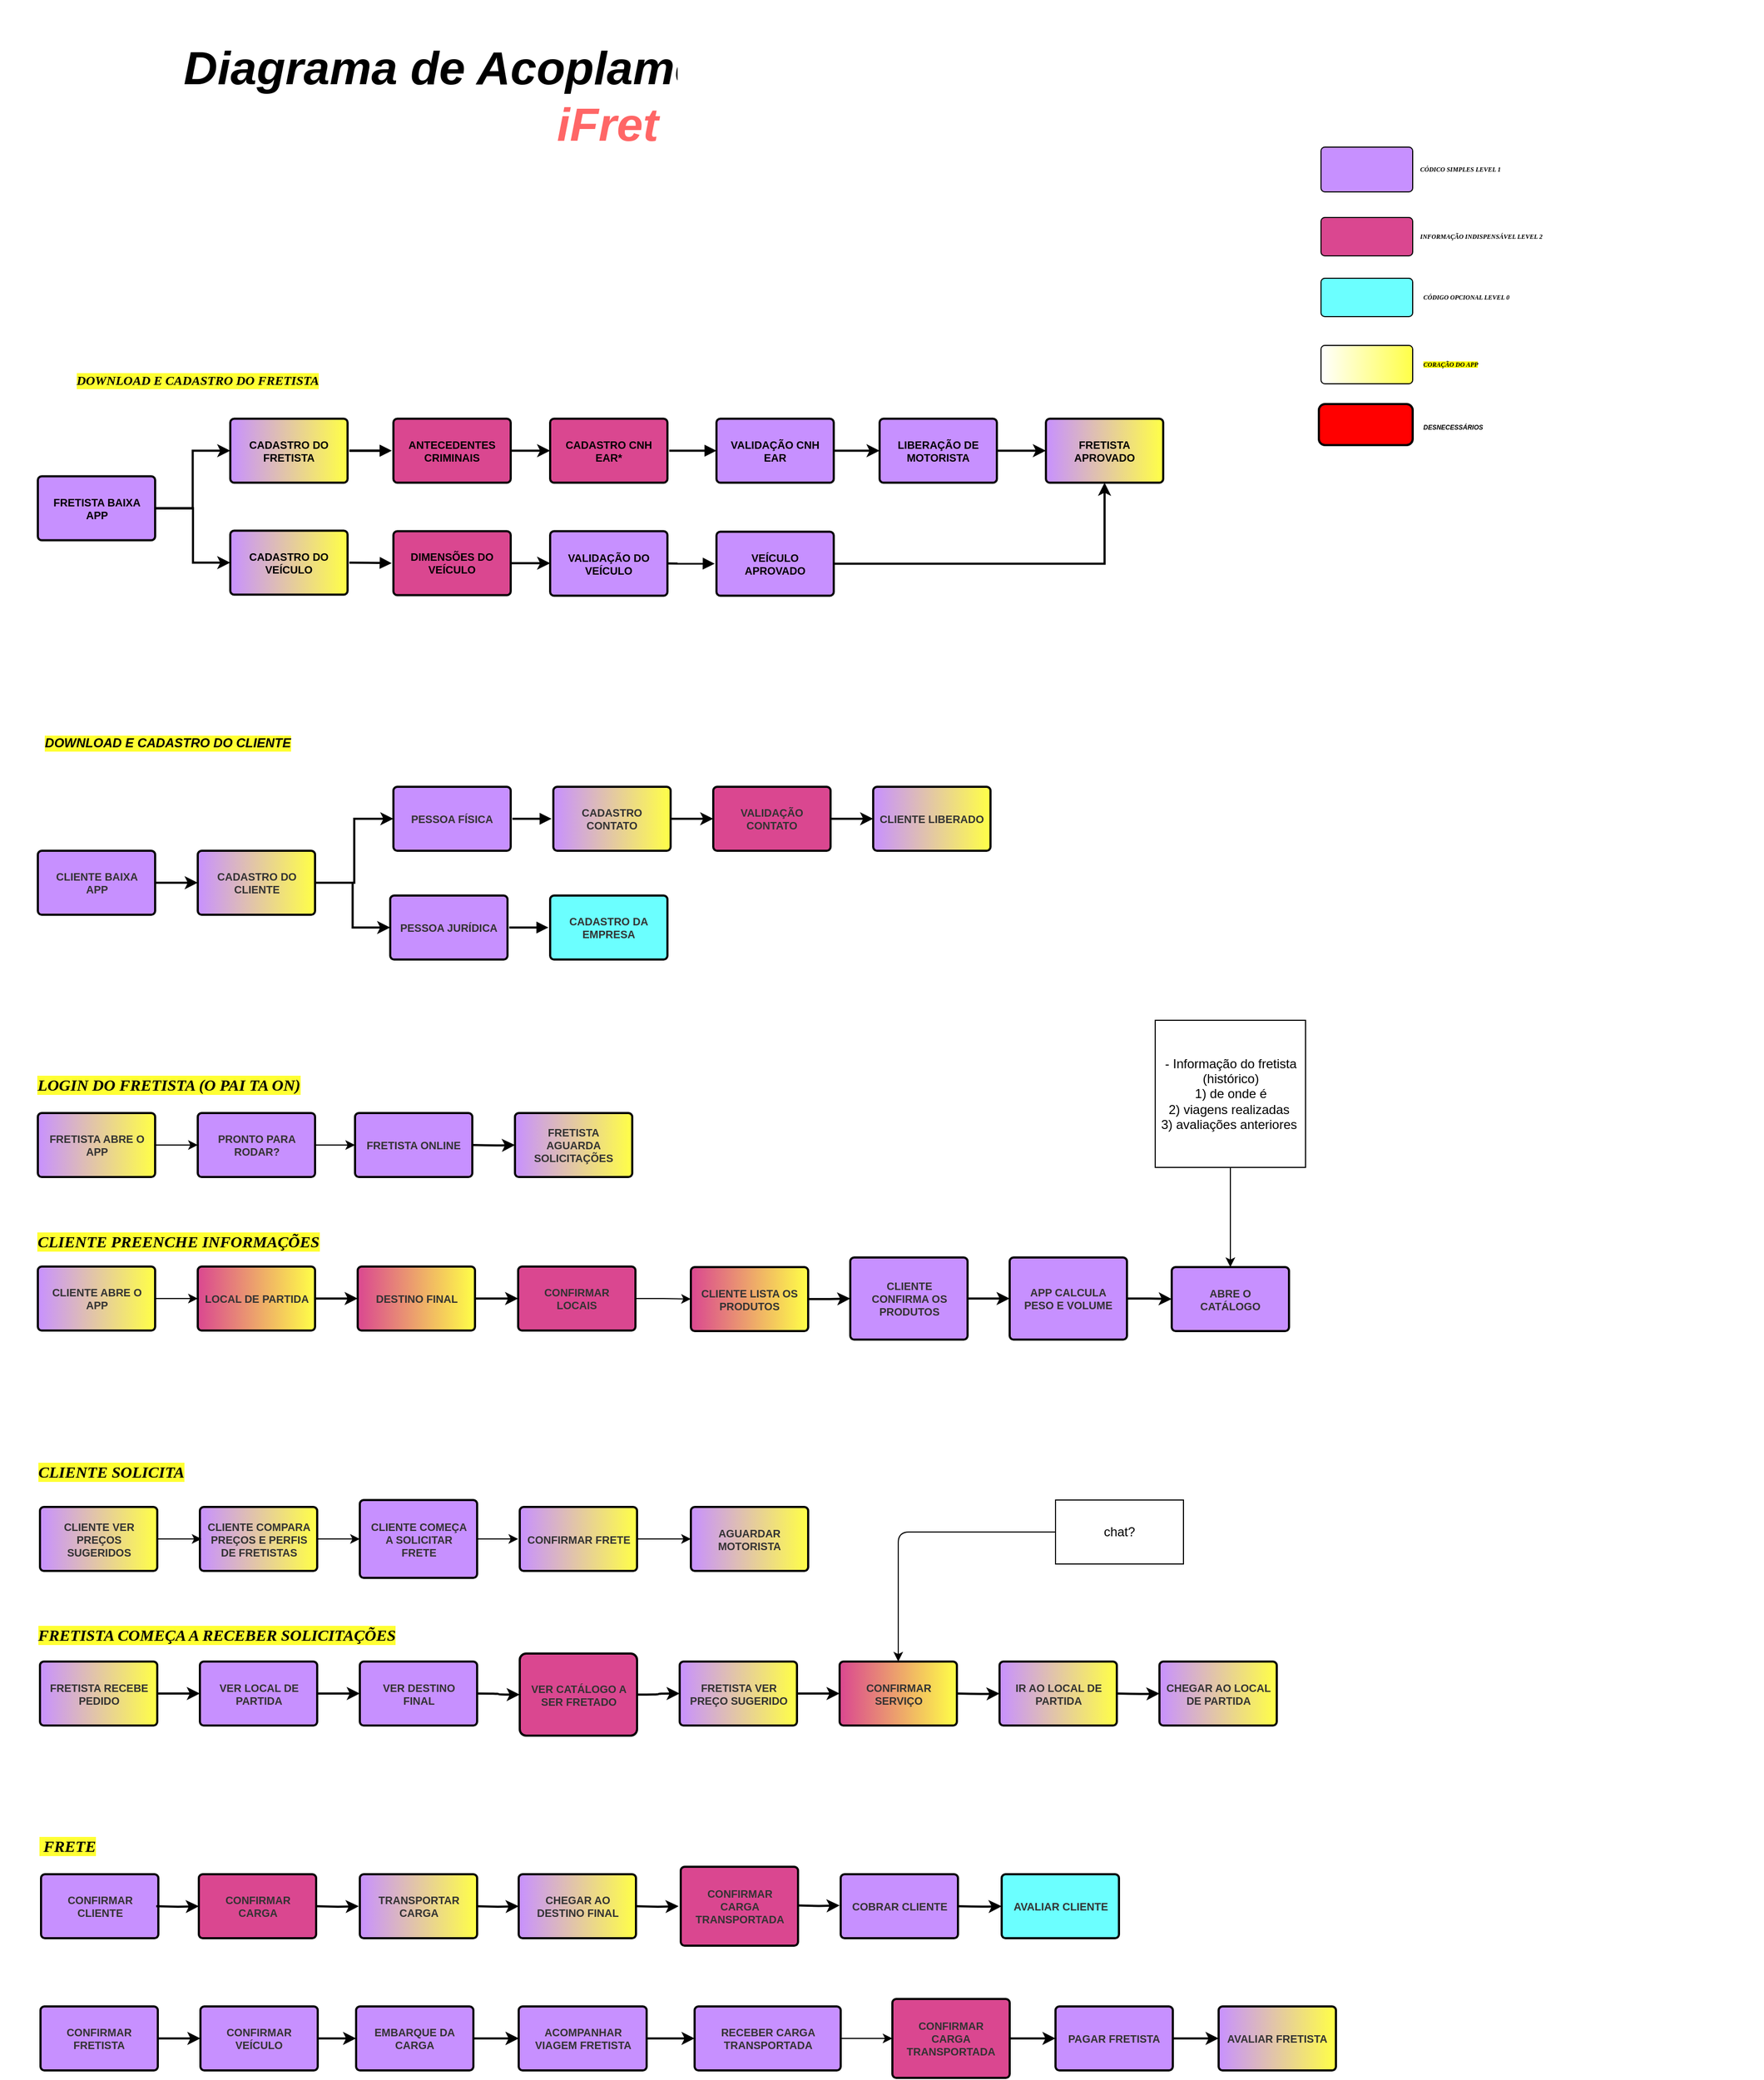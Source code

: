 <mxfile version="13.9.2" type="github">
  <diagram id="ZXrqioaMke-Y9P5PgKKp" name="Page-1">
    <mxGraphModel dx="1304" dy="1625" grid="1" gridSize="9" guides="1" tooltips="1" connect="1" arrows="1" fold="1" page="1" pageScale="1" pageWidth="850" pageHeight="1100" background="none" math="0" shadow="0">
      <root>
        <mxCell id="0" />
        <mxCell id="1" parent="0" />
        <mxCell id="lydl9CK-ZkPdSqsnDGM0-2" value="&lt;font style=&quot;font-size: 44px&quot;&gt;&lt;span style=&quot;font-size: 44px&quot;&gt;Diagrama de Acoplamento do sistema &lt;br&gt;&lt;font color=&quot;#ff6666&quot;&gt;iFret&lt;/font&gt;&lt;/span&gt;&lt;/font&gt;" style="text;html=1;strokeColor=none;fillColor=none;align=center;verticalAlign=middle;whiteSpace=wrap;rounded=0;fontSize=44;fontStyle=3" parent="1" vertex="1">
          <mxGeometry x="195" y="-957" width="822" height="180" as="geometry" />
        </mxCell>
        <mxCell id="_9A46UjWHR56a_WUUn8J-1" value="" style="group" parent="1" vertex="1" connectable="0">
          <mxGeometry x="74" y="765" width="1233" height="227" as="geometry" />
        </mxCell>
        <UserObject label="CONFIRMAR CLIENTE" lucidchartObjectId="5~wK7thumvDX" id="q79SqbMXwKp4XREql4Sq-17">
          <mxCell style="html=1;whiteSpace=wrap;;whiteSpace=wrap;fontSize=10;fontColor=#333333;fontStyle=1;spacing=7;strokeOpacity=100;fillOpacity=72;absoluteArcSize=1;arcSize=7.2;fillColor=#B266FF;strokeWidth=2;align=center;rounded=1;" parent="_9A46UjWHR56a_WUUn8J-1" vertex="1" zOrder="64">
            <mxGeometry x="0.5" y="36" width="110" height="60" as="geometry" />
          </mxCell>
        </UserObject>
        <mxCell id="q79SqbMXwKp4XREql4Sq-18" style="edgeStyle=orthogonalEdgeStyle;orthogonalLoop=1;jettySize=auto;html=1;exitX=1;exitY=0.5;exitDx=0;exitDy=0;entryX=0;entryY=0.5;entryDx=0;entryDy=0;strokeWidth=2;fontSize=3;fillColor=#B266FF;curved=1;" parent="_9A46UjWHR56a_WUUn8J-1" edge="1">
          <mxGeometry relative="1" as="geometry">
            <mxPoint x="108.5" y="66.0" as="sourcePoint" />
            <mxPoint x="148.5" y="66.0" as="targetPoint" />
          </mxGeometry>
        </mxCell>
        <UserObject label="CONFIRMAR CARGA" lucidchartObjectId="5~wK7thumvDX" id="q79SqbMXwKp4XREql4Sq-19">
          <mxCell style="html=1;whiteSpace=wrap;;whiteSpace=wrap;fontSize=10;fontColor=#333333;fontStyle=1;spacing=7;strokeOpacity=100;fillOpacity=72;absoluteArcSize=1;arcSize=7.2;strokeWidth=2;align=center;rounded=1;fillColor=#CC0066;" parent="_9A46UjWHR56a_WUUn8J-1" vertex="1" zOrder="64">
            <mxGeometry x="148.5" y="36" width="110" height="60" as="geometry" />
          </mxCell>
        </UserObject>
        <mxCell id="q79SqbMXwKp4XREql4Sq-20" style="edgeStyle=orthogonalEdgeStyle;orthogonalLoop=1;jettySize=auto;html=1;exitX=1;exitY=0.5;exitDx=0;exitDy=0;entryX=0;entryY=0.5;entryDx=0;entryDy=0;strokeWidth=2;fontSize=3;fillColor=#B266FF;curved=1;" parent="_9A46UjWHR56a_WUUn8J-1" edge="1">
          <mxGeometry relative="1" as="geometry">
            <mxPoint x="258.5" y="66.0" as="sourcePoint" />
            <mxPoint x="298.5" y="66.0" as="targetPoint" />
          </mxGeometry>
        </mxCell>
        <UserObject label="TRANSPORTAR CARGA" lucidchartObjectId="5~wK7thumvDX" id="q79SqbMXwKp4XREql4Sq-21">
          <mxCell style="html=1;whiteSpace=wrap;;whiteSpace=wrap;fontSize=10;fontColor=#333333;fontStyle=1;spacing=7;strokeOpacity=100;fillOpacity=72;absoluteArcSize=1;arcSize=7.2;fillColor=#B266FF;strokeWidth=2;align=center;rounded=1;gradientDirection=east;gradientColor=#FFFF00;" parent="_9A46UjWHR56a_WUUn8J-1" vertex="1" zOrder="64">
            <mxGeometry x="299.5" y="36" width="110" height="60" as="geometry" />
          </mxCell>
        </UserObject>
        <mxCell id="q79SqbMXwKp4XREql4Sq-22" style="edgeStyle=orthogonalEdgeStyle;orthogonalLoop=1;jettySize=auto;html=1;exitX=1;exitY=0.5;exitDx=0;exitDy=0;entryX=0;entryY=0.5;entryDx=0;entryDy=0;strokeWidth=2;fontSize=3;fillColor=#B266FF;curved=1;" parent="_9A46UjWHR56a_WUUn8J-1" edge="1">
          <mxGeometry relative="1" as="geometry">
            <mxPoint x="408.5" y="66.0" as="sourcePoint" />
            <mxPoint x="448.5" y="66.0" as="targetPoint" />
          </mxGeometry>
        </mxCell>
        <UserObject label="CHEGAR AO DESTINO FINAL" lucidchartObjectId="5~wK7thumvDX" id="q79SqbMXwKp4XREql4Sq-23">
          <mxCell style="html=1;whiteSpace=wrap;;whiteSpace=wrap;fontSize=10;fontColor=#333333;fontStyle=1;spacing=7;strokeOpacity=100;fillOpacity=72;absoluteArcSize=1;arcSize=7.2;fillColor=#B266FF;strokeWidth=2;align=center;rounded=1;gradientDirection=east;gradientColor=#FFFF00;" parent="_9A46UjWHR56a_WUUn8J-1" vertex="1" zOrder="64">
            <mxGeometry x="448.5" y="36" width="110" height="60" as="geometry" />
          </mxCell>
        </UserObject>
        <mxCell id="q79SqbMXwKp4XREql4Sq-24" style="edgeStyle=orthogonalEdgeStyle;orthogonalLoop=1;jettySize=auto;html=1;exitX=1;exitY=0.5;exitDx=0;exitDy=0;entryX=0;entryY=0.5;entryDx=0;entryDy=0;strokeWidth=2;fontSize=3;fillColor=#B266FF;curved=1;" parent="_9A46UjWHR56a_WUUn8J-1" edge="1">
          <mxGeometry relative="1" as="geometry">
            <mxPoint x="558.5" y="66.0" as="sourcePoint" />
            <mxPoint x="598.5" y="66.0" as="targetPoint" />
          </mxGeometry>
        </mxCell>
        <UserObject label="CONFIRMAR CARGA TRANSPORTADA" lucidchartObjectId="5~wK7thumvDX" id="q79SqbMXwKp4XREql4Sq-25">
          <mxCell style="html=1;whiteSpace=wrap;;whiteSpace=wrap;fontSize=10;fontColor=#333333;fontStyle=1;spacing=7;strokeOpacity=100;fillOpacity=72;absoluteArcSize=1;arcSize=7.2;strokeWidth=2;align=center;rounded=1;fillColor=#CC0066;" parent="_9A46UjWHR56a_WUUn8J-1" vertex="1" zOrder="64">
            <mxGeometry x="600.5" y="29" width="110" height="74" as="geometry" />
          </mxCell>
        </UserObject>
        <mxCell id="LC3gS2kCTgs_xtCmDAWY-1" value="&lt;span&gt;&lt;font style=&quot;font-size: 15px&quot;&gt;&amp;nbsp;FRETE&lt;br&gt;&lt;/font&gt;&lt;/span&gt;" style="text;html=1;align=center;verticalAlign=middle;resizable=0;points=[];autosize=1;fontFamily=Times New Roman;fontStyle=3;labelBackgroundColor=#FFFF33;strokeWidth=2;" parent="_9A46UjWHR56a_WUUn8J-1" vertex="1">
          <mxGeometry x="-11" width="72" height="18" as="geometry" />
        </mxCell>
        <mxCell id="LC3gS2kCTgs_xtCmDAWY-2" style="edgeStyle=orthogonalEdgeStyle;orthogonalLoop=1;jettySize=auto;html=1;exitX=1;exitY=0.5;exitDx=0;exitDy=0;entryX=0;entryY=0.5;entryDx=0;entryDy=0;strokeWidth=2;fontSize=3;fillColor=#B266FF;curved=1;" parent="_9A46UjWHR56a_WUUn8J-1" edge="1">
          <mxGeometry relative="1" as="geometry">
            <mxPoint x="709.5" y="65.29" as="sourcePoint" />
            <mxPoint x="749.5" y="65.29" as="targetPoint" />
          </mxGeometry>
        </mxCell>
        <UserObject label="COBRAR CLIENTE" lucidchartObjectId="5~wK7thumvDX" id="LC3gS2kCTgs_xtCmDAWY-3">
          <mxCell style="html=1;whiteSpace=wrap;;whiteSpace=wrap;fontSize=10;fontColor=#333333;fontStyle=1;spacing=7;strokeOpacity=100;fillOpacity=72;absoluteArcSize=1;arcSize=7.2;fillColor=#B266FF;strokeWidth=2;align=center;rounded=1;" parent="_9A46UjWHR56a_WUUn8J-1" vertex="1" zOrder="64">
            <mxGeometry x="750.5" y="36" width="110" height="60" as="geometry" />
          </mxCell>
        </UserObject>
        <UserObject label="CONFIRMAR VEÍCULO" lucidchartObjectId="d~wKO_Ew.pH2" id="LC3gS2kCTgs_xtCmDAWY-5">
          <mxCell style="html=1;whiteSpace=wrap;;whiteSpace=wrap;fontSize=10;fontColor=#333333;fontStyle=1;spacing=7;strokeOpacity=100;fillOpacity=72;absoluteArcSize=1;arcSize=7.2;fillColor=#B266FF;strokeWidth=2;rounded=1;" parent="_9A46UjWHR56a_WUUn8J-1" vertex="1" zOrder="61">
            <mxGeometry x="150" y="160" width="110" height="60" as="geometry" />
          </mxCell>
        </UserObject>
        <UserObject label="EMBARQUE DA CARGA" lucidchartObjectId="5~wK7thumvDX" id="LC3gS2kCTgs_xtCmDAWY-6">
          <mxCell style="html=1;whiteSpace=wrap;;whiteSpace=wrap;fontSize=10;fontColor=#333333;fontStyle=1;spacing=7;strokeOpacity=100;fillOpacity=72;absoluteArcSize=1;arcSize=7.2;fillColor=#B266FF;strokeWidth=2;rounded=1;" parent="_9A46UjWHR56a_WUUn8J-1" vertex="1" zOrder="64">
            <mxGeometry x="296" y="160" width="110" height="60" as="geometry" />
          </mxCell>
        </UserObject>
        <mxCell id="LC3gS2kCTgs_xtCmDAWY-4" style="edgeStyle=orthogonalEdgeStyle;orthogonalLoop=1;jettySize=auto;html=1;exitX=1;exitY=0.5;exitDx=0;exitDy=0;entryX=0;entryY=0.5;entryDx=0;entryDy=0;strokeWidth=2;fontSize=3;fillColor=#B266FF;curved=1;" parent="_9A46UjWHR56a_WUUn8J-1" source="LC3gS2kCTgs_xtCmDAWY-5" target="LC3gS2kCTgs_xtCmDAWY-6" edge="1">
          <mxGeometry relative="1" as="geometry" />
        </mxCell>
        <mxCell id="LC3gS2kCTgs_xtCmDAWY-7" style="edgeStyle=orthogonalEdgeStyle;orthogonalLoop=1;jettySize=auto;html=1;exitX=1;exitY=0.5;exitDx=0;exitDy=0;entryX=0;entryY=0.5;entryDx=0;entryDy=0;curved=1;strokeWidth=2;" parent="_9A46UjWHR56a_WUUn8J-1" source="LC3gS2kCTgs_xtCmDAWY-8" target="LC3gS2kCTgs_xtCmDAWY-5" edge="1">
          <mxGeometry relative="1" as="geometry" />
        </mxCell>
        <UserObject label="CONFIRMAR FRETISTA" lucidchartObjectId="5~wK7thumvDX" id="LC3gS2kCTgs_xtCmDAWY-8">
          <mxCell style="html=1;whiteSpace=wrap;;whiteSpace=wrap;fontSize=10;fontColor=#333333;fontStyle=1;spacing=7;strokeOpacity=100;fillOpacity=72;absoluteArcSize=1;arcSize=7.2;fillColor=#B266FF;strokeWidth=2;rounded=1;gradientDirection=east;" parent="_9A46UjWHR56a_WUUn8J-1" vertex="1" zOrder="64">
            <mxGeometry y="160" width="110" height="60" as="geometry" />
          </mxCell>
        </UserObject>
        <UserObject label="ACOMPANHAR VIAGEM FRETISTA" lucidchartObjectId="d~wKO_Ew.pH2" id="LC3gS2kCTgs_xtCmDAWY-10">
          <mxCell style="html=1;whiteSpace=wrap;;whiteSpace=wrap;fontSize=10;fontColor=#333333;fontStyle=1;spacing=7;strokeOpacity=100;fillOpacity=72;absoluteArcSize=1;arcSize=7.2;fillColor=#B266FF;strokeWidth=2;rounded=1;" parent="_9A46UjWHR56a_WUUn8J-1" vertex="1" zOrder="61">
            <mxGeometry x="448.5" y="160" width="120" height="60" as="geometry" />
          </mxCell>
        </UserObject>
        <mxCell id="EiOqhJgpfhrRnLZbss4f-4" value="" style="edgeStyle=orthogonalEdgeStyle;rounded=0;orthogonalLoop=1;jettySize=auto;html=1;strokeColor=#000000;strokeWidth=2;" parent="_9A46UjWHR56a_WUUn8J-1" source="LC3gS2kCTgs_xtCmDAWY-6" target="LC3gS2kCTgs_xtCmDAWY-10" edge="1">
          <mxGeometry relative="1" as="geometry" />
        </mxCell>
        <mxCell id="VlEH_Ozh7a5a1OLnvY-m-17" style="edgeStyle=orthogonalEdgeStyle;rounded=0;orthogonalLoop=1;jettySize=auto;html=1;entryX=0;entryY=0.5;entryDx=0;entryDy=0;" edge="1" parent="_9A46UjWHR56a_WUUn8J-1" source="LC3gS2kCTgs_xtCmDAWY-11" target="LC3gS2kCTgs_xtCmDAWY-19">
          <mxGeometry relative="1" as="geometry" />
        </mxCell>
        <UserObject label="RECEBER CARGA TRANSPORTADA" lucidchartObjectId="5~wK7thumvDX" id="LC3gS2kCTgs_xtCmDAWY-11">
          <mxCell style="html=1;whiteSpace=wrap;;whiteSpace=wrap;fontSize=10;fontColor=#333333;fontStyle=1;spacing=7;strokeOpacity=100;fillOpacity=72;absoluteArcSize=1;arcSize=7.2;fillColor=#B266FF;strokeWidth=2;rounded=1;" parent="_9A46UjWHR56a_WUUn8J-1" vertex="1" zOrder="64">
            <mxGeometry x="613.5" y="160" width="137" height="60" as="geometry" />
          </mxCell>
        </UserObject>
        <mxCell id="LC3gS2kCTgs_xtCmDAWY-9" style="edgeStyle=orthogonalEdgeStyle;orthogonalLoop=1;jettySize=auto;html=1;exitX=1;exitY=0.5;exitDx=0;exitDy=0;entryX=0;entryY=0.5;entryDx=0;entryDy=0;strokeWidth=2;fontSize=3;fillColor=#B266FF;curved=1;" parent="_9A46UjWHR56a_WUUn8J-1" source="LC3gS2kCTgs_xtCmDAWY-10" target="LC3gS2kCTgs_xtCmDAWY-11" edge="1">
          <mxGeometry relative="1" as="geometry" />
        </mxCell>
        <mxCell id="LC3gS2kCTgs_xtCmDAWY-12" style="edgeStyle=orthogonalEdgeStyle;orthogonalLoop=1;jettySize=auto;html=1;entryX=0;entryY=0.5;entryDx=0;entryDy=0;curved=1;strokeWidth=2;" parent="_9A46UjWHR56a_WUUn8J-1" target="LC3gS2kCTgs_xtCmDAWY-10" edge="1">
          <mxGeometry relative="1" as="geometry">
            <mxPoint x="412" y="190" as="sourcePoint" />
          </mxGeometry>
        </mxCell>
        <UserObject label="PAGAR FRETISTA" lucidchartObjectId="5~wK7thumvDX" id="LC3gS2kCTgs_xtCmDAWY-14">
          <mxCell style="html=1;whiteSpace=wrap;;whiteSpace=wrap;fontSize=10;fontColor=#333333;fontStyle=1;spacing=7;strokeOpacity=100;fillOpacity=72;absoluteArcSize=1;arcSize=7.2;fillColor=#B266FF;strokeWidth=2;rounded=1;" parent="_9A46UjWHR56a_WUUn8J-1" vertex="1" zOrder="64">
            <mxGeometry x="952" y="160" width="110" height="60" as="geometry" />
          </mxCell>
        </UserObject>
        <mxCell id="LC3gS2kCTgs_xtCmDAWY-15" style="edgeStyle=orthogonalEdgeStyle;orthogonalLoop=1;jettySize=auto;html=1;exitX=1;exitY=0.5;exitDx=0;exitDy=0;entryX=0;entryY=0.5;entryDx=0;entryDy=0;strokeWidth=2;fontSize=3;fillColor=#B266FF;curved=1;" parent="_9A46UjWHR56a_WUUn8J-1" source="LC3gS2kCTgs_xtCmDAWY-14" target="LC3gS2kCTgs_xtCmDAWY-16" edge="1">
          <mxGeometry relative="1" as="geometry">
            <mxPoint x="1089.5" y="190" as="sourcePoint" />
          </mxGeometry>
        </mxCell>
        <UserObject label="AVALIAR FRETISTA" lucidchartObjectId="5~wK7thumvDX" id="LC3gS2kCTgs_xtCmDAWY-16">
          <mxCell style="html=1;whiteSpace=wrap;;whiteSpace=wrap;fontSize=10;fontColor=#333333;fontStyle=1;spacing=7;strokeOpacity=100;fillOpacity=72;absoluteArcSize=1;arcSize=7.2;fillColor=#B266FF;strokeWidth=2;rounded=1;gradientDirection=east;gradientColor=#FFFF00;" parent="_9A46UjWHR56a_WUUn8J-1" vertex="1" zOrder="64">
            <mxGeometry x="1105" y="160" width="110" height="60" as="geometry" />
          </mxCell>
        </UserObject>
        <mxCell id="LC3gS2kCTgs_xtCmDAWY-17" style="edgeStyle=orthogonalEdgeStyle;orthogonalLoop=1;jettySize=auto;html=1;exitX=1;exitY=0.5;exitDx=0;exitDy=0;entryX=0;entryY=0.5;entryDx=0;entryDy=0;strokeWidth=2;fontSize=3;fillColor=#B266FF;curved=1;" parent="_9A46UjWHR56a_WUUn8J-1" target="LC3gS2kCTgs_xtCmDAWY-18" edge="1">
          <mxGeometry relative="1" as="geometry">
            <mxPoint x="860.5" y="66" as="sourcePoint" />
          </mxGeometry>
        </mxCell>
        <UserObject label="AVALIAR CLIENTE" lucidchartObjectId="5~wK7thumvDX" id="LC3gS2kCTgs_xtCmDAWY-18">
          <mxCell style="html=1;whiteSpace=wrap;;whiteSpace=wrap;fontSize=10;fontColor=#333333;fontStyle=1;spacing=7;strokeOpacity=100;fillOpacity=72;absoluteArcSize=1;arcSize=7.2;strokeWidth=2;rounded=1;fillColor=#33FFFF;" parent="_9A46UjWHR56a_WUUn8J-1" vertex="1" zOrder="64">
            <mxGeometry x="901.5" y="36" width="110" height="60" as="geometry" />
          </mxCell>
        </UserObject>
        <UserObject label="CONFIRMAR CARGA TRANSPORTADA" lucidchartObjectId="5~wK7thumvDX" id="LC3gS2kCTgs_xtCmDAWY-19">
          <mxCell style="html=1;whiteSpace=wrap;;whiteSpace=wrap;fontSize=10;fontColor=#333333;fontStyle=1;spacing=7;strokeOpacity=100;fillOpacity=72;absoluteArcSize=1;arcSize=7.2;strokeWidth=2;align=center;rounded=1;fillColor=#CC0066;" parent="_9A46UjWHR56a_WUUn8J-1" vertex="1" zOrder="64">
            <mxGeometry x="799" y="153" width="110" height="74" as="geometry" />
          </mxCell>
        </UserObject>
        <mxCell id="LC3gS2kCTgs_xtCmDAWY-13" style="edgeStyle=orthogonalEdgeStyle;orthogonalLoop=1;jettySize=auto;html=1;exitX=1;exitY=0.5;exitDx=0;exitDy=0;entryX=0;entryY=0.5;entryDx=0;entryDy=0;strokeWidth=2;fontSize=3;fillColor=#B266FF;curved=1;" parent="_9A46UjWHR56a_WUUn8J-1" source="LC3gS2kCTgs_xtCmDAWY-19" target="LC3gS2kCTgs_xtCmDAWY-14" edge="1">
          <mxGeometry relative="1" as="geometry">
            <mxPoint x="755" y="190" as="sourcePoint" />
          </mxGeometry>
        </mxCell>
        <mxCell id="_9A46UjWHR56a_WUUn8J-2" value="" style="group;rounded=0;" parent="1" vertex="1" connectable="0">
          <mxGeometry x="73.5" y="414" width="1311.5" height="257" as="geometry" />
        </mxCell>
        <mxCell id="VlEH_Ozh7a5a1OLnvY-m-12" style="edgeStyle=orthogonalEdgeStyle;rounded=0;orthogonalLoop=1;jettySize=auto;html=1;entryX=0;entryY=0.5;entryDx=0;entryDy=0;" edge="1" parent="_9A46UjWHR56a_WUUn8J-2" source="2FagUGivekg9gJh4EhXs-72" target="q79SqbMXwKp4XREql4Sq-3">
          <mxGeometry relative="1" as="geometry" />
        </mxCell>
        <UserObject label="CLIENTE COMPARA PREÇOS E PERFIS DE FRETISTAS" lucidchartObjectId="d~wKO_Ew.pH2" id="2FagUGivekg9gJh4EhXs-72">
          <mxCell style="html=1;whiteSpace=wrap;;whiteSpace=wrap;fontSize=10;fontColor=#333333;fontStyle=1;spacing=7;strokeOpacity=100;fillOpacity=72;absoluteArcSize=1;arcSize=7.2;fillColor=#B266FF;strokeWidth=2;rounded=1;gradientDirection=east;gradientColor=#FFFF00;" parent="_9A46UjWHR56a_WUUn8J-2" vertex="1" zOrder="61">
            <mxGeometry x="150" y="42.5" width="110" height="60" as="geometry" />
          </mxCell>
        </UserObject>
        <mxCell id="VlEH_Ozh7a5a1OLnvY-m-14" style="edgeStyle=orthogonalEdgeStyle;rounded=0;orthogonalLoop=1;jettySize=auto;html=1;exitX=1;exitY=0.5;exitDx=0;exitDy=0;entryX=0;entryY=0.5;entryDx=0;entryDy=0;" edge="1" parent="_9A46UjWHR56a_WUUn8J-2" source="2FagUGivekg9gJh4EhXs-73" target="2FagUGivekg9gJh4EhXs-77">
          <mxGeometry relative="1" as="geometry" />
        </mxCell>
        <UserObject label="CONFIRMAR FRETE" lucidchartObjectId="5~wK7thumvDX" id="2FagUGivekg9gJh4EhXs-73">
          <mxCell style="html=1;whiteSpace=wrap;;whiteSpace=wrap;fontSize=10;fontColor=#333333;fontStyle=1;spacing=7;strokeOpacity=100;fillOpacity=72;absoluteArcSize=1;arcSize=7.2;fillColor=#B266FF;strokeWidth=2;align=center;rounded=1;gradientDirection=east;gradientColor=#FFFF00;" parent="_9A46UjWHR56a_WUUn8J-2" vertex="1" zOrder="64">
            <mxGeometry x="450" y="42.5" width="110" height="60" as="geometry" />
          </mxCell>
        </UserObject>
        <UserObject label="AGUARDAR MOTORISTA" lucidchartObjectId="5~wK7thumvDX" id="2FagUGivekg9gJh4EhXs-77">
          <mxCell style="html=1;whiteSpace=wrap;;whiteSpace=wrap;fontSize=10;fontColor=#333333;fontStyle=1;spacing=7;strokeOpacity=100;fillOpacity=72;absoluteArcSize=1;arcSize=7.2;fillColor=#B266FF;strokeWidth=2;align=center;rounded=1;gradientDirection=east;gradientColor=#FFFF00;" parent="_9A46UjWHR56a_WUUn8J-2" vertex="1" zOrder="64">
            <mxGeometry x="610.5" y="42.5" width="110" height="60" as="geometry" />
          </mxCell>
        </UserObject>
        <UserObject label="CLIENTE COMEÇA A SOLICITAR FRETE" lucidchartObjectId="d~wKO_Ew.pH2" id="q79SqbMXwKp4XREql4Sq-3">
          <mxCell style="html=1;whiteSpace=wrap;;whiteSpace=wrap;fontSize=10;fontColor=#333333;fontStyle=1;spacing=7;strokeOpacity=100;fillOpacity=72;absoluteArcSize=1;arcSize=7.2;fillColor=#B266FF;strokeWidth=2;rounded=1;" parent="_9A46UjWHR56a_WUUn8J-2" vertex="1" zOrder="61">
            <mxGeometry x="300" y="36" width="110" height="73" as="geometry" />
          </mxCell>
        </UserObject>
        <UserObject label="VER LOCAL DE PARTIDA" lucidchartObjectId="d~wKO_Ew.pH2" id="q79SqbMXwKp4XREql4Sq-6">
          <mxCell style="html=1;whiteSpace=wrap;;whiteSpace=wrap;fontSize=10;fontColor=#333333;fontStyle=1;spacing=7;strokeOpacity=100;fillOpacity=72;absoluteArcSize=1;arcSize=7.2;fillColor=#B266FF;strokeWidth=2;rounded=1;" parent="_9A46UjWHR56a_WUUn8J-2" vertex="1" zOrder="61">
            <mxGeometry x="150" y="187.5" width="110" height="60" as="geometry" />
          </mxCell>
        </UserObject>
        <UserObject label="VER DESTINO FINAL" lucidchartObjectId="5~wK7thumvDX" id="q79SqbMXwKp4XREql4Sq-8">
          <mxCell style="html=1;whiteSpace=wrap;;whiteSpace=wrap;fontSize=10;fontColor=#333333;fontStyle=1;spacing=7;strokeOpacity=100;fillOpacity=72;absoluteArcSize=1;arcSize=7.2;fillColor=#B266FF;strokeWidth=2;rounded=1;" parent="_9A46UjWHR56a_WUUn8J-2" vertex="1" zOrder="64">
            <mxGeometry x="300" y="187.5" width="110" height="60" as="geometry" />
          </mxCell>
        </UserObject>
        <mxCell id="q79SqbMXwKp4XREql4Sq-5" style="edgeStyle=orthogonalEdgeStyle;orthogonalLoop=1;jettySize=auto;html=1;exitX=1;exitY=0.5;exitDx=0;exitDy=0;entryX=0;entryY=0.5;entryDx=0;entryDy=0;strokeWidth=2;fontSize=3;fillColor=#B266FF;curved=1;" parent="_9A46UjWHR56a_WUUn8J-2" source="q79SqbMXwKp4XREql4Sq-6" target="q79SqbMXwKp4XREql4Sq-8" edge="1">
          <mxGeometry relative="1" as="geometry" />
        </mxCell>
        <UserObject label="FRETISTA VER PREÇO SUGERIDO" lucidchartObjectId="d~wKO_Ew.pH2" id="q79SqbMXwKp4XREql4Sq-10">
          <mxCell style="html=1;whiteSpace=wrap;;whiteSpace=wrap;fontSize=10;fontColor=#333333;fontStyle=1;spacing=7;strokeOpacity=100;fillOpacity=72;absoluteArcSize=1;arcSize=7.2;fillColor=#B266FF;strokeWidth=2;rounded=1;gradientDirection=east;gradientColor=#FFFF00;" parent="_9A46UjWHR56a_WUUn8J-2" vertex="1" zOrder="61">
            <mxGeometry x="600" y="187.5" width="110" height="60" as="geometry" />
          </mxCell>
        </UserObject>
        <UserObject label="CONFIRMAR SERVIÇO" lucidchartObjectId="5~wK7thumvDX" id="q79SqbMXwKp4XREql4Sq-11">
          <mxCell style="html=1;whiteSpace=wrap;;whiteSpace=wrap;fontSize=10;fontColor=#333333;fontStyle=1;spacing=7;strokeOpacity=100;fillOpacity=72;absoluteArcSize=1;arcSize=7.2;strokeWidth=2;align=center;rounded=1;fillColor=#CC0066;gradientDirection=east;gradientColor=#FFFF00;" parent="_9A46UjWHR56a_WUUn8J-2" vertex="1" zOrder="64">
            <mxGeometry x="750" y="187.5" width="110" height="60" as="geometry" />
          </mxCell>
        </UserObject>
        <mxCell id="q79SqbMXwKp4XREql4Sq-9" style="edgeStyle=orthogonalEdgeStyle;orthogonalLoop=1;jettySize=auto;html=1;exitX=1;exitY=0.5;exitDx=0;exitDy=0;entryX=0;entryY=0.5;entryDx=0;entryDy=0;strokeWidth=2;fontSize=3;fillColor=#B266FF;curved=1;" parent="_9A46UjWHR56a_WUUn8J-2" source="q79SqbMXwKp4XREql4Sq-10" target="q79SqbMXwKp4XREql4Sq-11" edge="1">
          <mxGeometry relative="1" as="geometry" />
        </mxCell>
        <mxCell id="q79SqbMXwKp4XREql4Sq-12" style="edgeStyle=orthogonalEdgeStyle;orthogonalLoop=1;jettySize=auto;html=1;exitX=1;exitY=0.5;exitDx=0;exitDy=0;entryX=0;entryY=0.5;entryDx=0;entryDy=0;strokeWidth=2;fontSize=3;fillColor=#B266FF;curved=1;" parent="_9A46UjWHR56a_WUUn8J-2" target="q79SqbMXwKp4XREql4Sq-13" edge="1">
          <mxGeometry relative="1" as="geometry">
            <mxPoint x="860.0" y="217.5" as="sourcePoint" />
          </mxGeometry>
        </mxCell>
        <UserObject label="IR AO LOCAL DE PARTIDA" lucidchartObjectId="5~wK7thumvDX" id="q79SqbMXwKp4XREql4Sq-13">
          <mxCell style="html=1;whiteSpace=wrap;;whiteSpace=wrap;fontSize=10;fontColor=#333333;fontStyle=1;spacing=7;strokeOpacity=100;fillOpacity=72;absoluteArcSize=1;arcSize=7.2;strokeWidth=2;align=center;rounded=1;fillColor=#B266FF;gradientDirection=east;gradientColor=#FFFF00;" parent="_9A46UjWHR56a_WUUn8J-2" vertex="1" zOrder="64">
            <mxGeometry x="900" y="187.5" width="110" height="60" as="geometry" />
          </mxCell>
        </UserObject>
        <mxCell id="q79SqbMXwKp4XREql4Sq-16" style="edgeStyle=orthogonalEdgeStyle;orthogonalLoop=1;jettySize=auto;html=1;exitX=1;exitY=0.5;exitDx=0;exitDy=0;entryX=0;entryY=0.5;entryDx=0;entryDy=0;curved=1;strokeWidth=2;" parent="_9A46UjWHR56a_WUUn8J-2" source="q79SqbMXwKp4XREql4Sq-15" target="q79SqbMXwKp4XREql4Sq-6" edge="1">
          <mxGeometry relative="1" as="geometry" />
        </mxCell>
        <UserObject label="FRETISTA RECEBE PEDIDO" lucidchartObjectId="5~wK7thumvDX" id="q79SqbMXwKp4XREql4Sq-15">
          <mxCell style="html=1;whiteSpace=wrap;;whiteSpace=wrap;fontSize=10;fontColor=#333333;fontStyle=1;spacing=7;strokeOpacity=100;fillOpacity=72;absoluteArcSize=1;arcSize=7.2;fillColor=#B266FF;strokeWidth=2;rounded=1;gradientDirection=east;gradientColor=#FFFF00;" parent="_9A46UjWHR56a_WUUn8J-2" vertex="1" zOrder="64">
            <mxGeometry y="187.5" width="110" height="60" as="geometry" />
          </mxCell>
        </UserObject>
        <UserObject label="VER CATÁLOGO A SER FRETADO" lucidchartObjectId="d~wKO_Ew.pH2" id="q79SqbMXwKp4XREql4Sq-29">
          <mxCell style="html=1;whiteSpace=wrap;;whiteSpace=wrap;fontSize=10;fontColor=#333333;fontStyle=1;spacing=7;strokeOpacity=100;fillOpacity=72;absoluteArcSize=1;arcSize=12;strokeWidth=2;rounded=1;fillColor=#CC0066;" parent="_9A46UjWHR56a_WUUn8J-2" vertex="1" zOrder="61">
            <mxGeometry x="450" y="180" width="110" height="77" as="geometry" />
          </mxCell>
        </UserObject>
        <mxCell id="q79SqbMXwKp4XREql4Sq-7" style="edgeStyle=orthogonalEdgeStyle;orthogonalLoop=1;jettySize=auto;html=1;exitX=1;exitY=0.5;exitDx=0;exitDy=0;entryX=0;entryY=0.5;entryDx=0;entryDy=0;strokeWidth=2;fontSize=3;fillColor=#B266FF;curved=1;" parent="_9A46UjWHR56a_WUUn8J-2" source="q79SqbMXwKp4XREql4Sq-29" target="q79SqbMXwKp4XREql4Sq-10" edge="1">
          <mxGeometry relative="1" as="geometry" />
        </mxCell>
        <mxCell id="q79SqbMXwKp4XREql4Sq-30" style="edgeStyle=orthogonalEdgeStyle;orthogonalLoop=1;jettySize=auto;html=1;exitX=1;exitY=0.5;exitDx=0;exitDy=0;entryX=0;entryY=0.5;entryDx=0;entryDy=0;strokeWidth=2;fontSize=3;fillColor=#B266FF;curved=1;" parent="_9A46UjWHR56a_WUUn8J-2" source="q79SqbMXwKp4XREql4Sq-8" target="q79SqbMXwKp4XREql4Sq-29" edge="1">
          <mxGeometry relative="1" as="geometry">
            <mxPoint x="410" y="217.5" as="sourcePoint" />
            <mxPoint x="600" y="217.5" as="targetPoint" />
          </mxGeometry>
        </mxCell>
        <mxCell id="q79SqbMXwKp4XREql4Sq-45" style="edgeStyle=orthogonalEdgeStyle;orthogonalLoop=1;jettySize=auto;html=1;exitX=1;exitY=0.5;exitDx=0;exitDy=0;entryX=0;entryY=0.5;entryDx=0;entryDy=0;strokeWidth=2;fontSize=3;fillColor=#B266FF;curved=1;" parent="_9A46UjWHR56a_WUUn8J-2" target="q79SqbMXwKp4XREql4Sq-46" edge="1">
          <mxGeometry relative="1" as="geometry">
            <mxPoint x="1010.0" y="217.5" as="sourcePoint" />
          </mxGeometry>
        </mxCell>
        <UserObject label="CHEGAR AO LOCAL DE PARTIDA" lucidchartObjectId="5~wK7thumvDX" id="q79SqbMXwKp4XREql4Sq-46">
          <mxCell style="html=1;whiteSpace=wrap;;whiteSpace=wrap;fontSize=10;fontColor=#333333;fontStyle=1;spacing=7;strokeOpacity=100;fillOpacity=72;absoluteArcSize=1;arcSize=7.2;strokeWidth=2;align=center;rounded=1;fillColor=#B266FF;gradientDirection=east;gradientColor=#FFFF00;" parent="_9A46UjWHR56a_WUUn8J-2" vertex="1" zOrder="64">
            <mxGeometry x="1050" y="187.5" width="110" height="60" as="geometry" />
          </mxCell>
        </UserObject>
        <mxCell id="q79SqbMXwKp4XREql4Sq-81" value="&lt;span&gt;&lt;font style=&quot;font-size: 15px&quot;&gt;CLIENTE SOLICITA&lt;br&gt;&lt;/font&gt;&lt;/span&gt;" style="text;html=1;align=center;verticalAlign=middle;resizable=0;points=[];autosize=1;fontFamily=Times New Roman;fontStyle=3;labelBackgroundColor=#FFFF33;strokeWidth=2;" parent="_9A46UjWHR56a_WUUn8J-2" vertex="1">
          <mxGeometry x="-14.5" width="162" height="18" as="geometry" />
        </mxCell>
        <mxCell id="VlEH_Ozh7a5a1OLnvY-m-8" value="&lt;span style=&quot;font-size: 15px&quot;&gt;FRETISTA COMEÇA A RECEBER SOLICITAÇÕES&lt;/span&gt;" style="text;html=1;align=center;verticalAlign=middle;resizable=0;points=[];autosize=1;fontFamily=Times New Roman;fontStyle=3;labelBackgroundColor=#FFFF33;strokeWidth=2;" vertex="1" parent="_9A46UjWHR56a_WUUn8J-2">
          <mxGeometry x="-10.5" y="153" width="351" height="18" as="geometry" />
        </mxCell>
        <UserObject label="CLIENTE VER PREÇOS SUGERIDOS" lucidchartObjectId="d~wKO_Ew.pH2" id="VlEH_Ozh7a5a1OLnvY-m-9">
          <mxCell style="html=1;whiteSpace=wrap;;whiteSpace=wrap;fontSize=10;fontColor=#333333;fontStyle=1;spacing=7;strokeOpacity=100;fillOpacity=72;absoluteArcSize=1;arcSize=7.2;fillColor=#B266FF;strokeWidth=2;rounded=1;gradientDirection=east;gradientColor=#FFFF00;" vertex="1" zOrder="61" parent="_9A46UjWHR56a_WUUn8J-2">
            <mxGeometry y="42.5" width="110" height="60" as="geometry" />
          </mxCell>
        </UserObject>
        <mxCell id="5zUM4UfGwmeXMXti6Oat-2" style="edgeStyle=orthogonalEdgeStyle;rounded=1;orthogonalLoop=1;jettySize=auto;html=1;exitX=0;exitY=0.5;exitDx=0;exitDy=0;entryX=0.5;entryY=0;entryDx=0;entryDy=0;" edge="1" parent="_9A46UjWHR56a_WUUn8J-2" source="5zUM4UfGwmeXMXti6Oat-1" target="q79SqbMXwKp4XREql4Sq-11">
          <mxGeometry relative="1" as="geometry" />
        </mxCell>
        <mxCell id="5zUM4UfGwmeXMXti6Oat-1" value="chat?" style="rounded=0;whiteSpace=wrap;html=1;" vertex="1" parent="_9A46UjWHR56a_WUUn8J-2">
          <mxGeometry x="952.5" y="36" width="120" height="60" as="geometry" />
        </mxCell>
        <mxCell id="_9A46UjWHR56a_WUUn8J-3" value="" style="group" parent="1" vertex="1" connectable="0">
          <mxGeometry x="71.5" y="51" width="1014.5" height="248" as="geometry" />
        </mxCell>
        <mxCell id="AEDt5X0542Bi35OXiFF1-22" style="edgeStyle=orthogonalEdgeStyle;rounded=0;orthogonalLoop=1;jettySize=auto;html=1;entryX=0;entryY=0.5;entryDx=0;entryDy=0;" parent="_9A46UjWHR56a_WUUn8J-3" source="rHKmbyzbA7fJzTo6jydG-54" target="AEDt5X0542Bi35OXiFF1-20" edge="1">
          <mxGeometry relative="1" as="geometry" />
        </mxCell>
        <UserObject label="FRETISTA ABRE O APP" lucidchartObjectId="d~wKO_Ew.pH2" id="rHKmbyzbA7fJzTo6jydG-54">
          <mxCell style="html=1;whiteSpace=wrap;;whiteSpace=wrap;fontSize=10;fontColor=#333333;fontStyle=1;spacing=7;strokeOpacity=100;fillOpacity=72;absoluteArcSize=1;arcSize=7.2;fillColor=#B266FF;strokeWidth=2;rounded=1;gradientDirection=east;gradientColor=#FFFF00;" parent="_9A46UjWHR56a_WUUn8J-3" vertex="1" zOrder="61">
            <mxGeometry y="36" width="110" height="60" as="geometry" />
          </mxCell>
        </UserObject>
        <mxCell id="VlEH_Ozh7a5a1OLnvY-m-6" style="edgeStyle=orthogonalEdgeStyle;rounded=0;orthogonalLoop=1;jettySize=auto;html=1;exitX=1;exitY=0.5;exitDx=0;exitDy=0;entryX=0;entryY=0.5;entryDx=0;entryDy=0;" edge="1" parent="_9A46UjWHR56a_WUUn8J-3" source="2FagUGivekg9gJh4EhXs-40" target="2FagUGivekg9gJh4EhXs-68">
          <mxGeometry relative="1" as="geometry" />
        </mxCell>
        <UserObject label="CLIENTE ABRE O APP" lucidchartObjectId="d~wKO_Ew.pH2" id="2FagUGivekg9gJh4EhXs-40">
          <mxCell style="html=1;whiteSpace=wrap;;whiteSpace=wrap;fontSize=10;fontColor=#333333;fontStyle=1;spacing=7;strokeOpacity=100;fillOpacity=72;absoluteArcSize=1;arcSize=7.2;fillColor=#B266FF;strokeWidth=2;rounded=1;gradientDirection=east;gradientColor=#FFFF00;" parent="_9A46UjWHR56a_WUUn8J-3" vertex="1" zOrder="61">
            <mxGeometry y="180" width="110" height="60" as="geometry" />
          </mxCell>
        </UserObject>
        <UserObject label="ABRE O CATÁLOGO" lucidchartObjectId="5~wK7thumvDX" id="2FagUGivekg9gJh4EhXs-42">
          <mxCell style="html=1;whiteSpace=wrap;;whiteSpace=wrap;fontSize=10;fontColor=#333333;fontStyle=1;spacing=7;strokeOpacity=100;fillOpacity=72;absoluteArcSize=1;arcSize=7.2;fillColor=#B266FF;strokeWidth=2;rounded=1;" parent="_9A46UjWHR56a_WUUn8J-3" vertex="1" zOrder="64">
            <mxGeometry x="1063.5" y="180.5" width="110" height="60" as="geometry" />
          </mxCell>
        </UserObject>
        <UserObject label="CLIENTE LISTA OS PRODUTOS" lucidchartObjectId="d~wKO_Ew.pH2" id="2FagUGivekg9gJh4EhXs-44">
          <mxCell style="html=1;whiteSpace=wrap;;whiteSpace=wrap;fontSize=10;fontColor=#333333;fontStyle=1;spacing=7;strokeOpacity=100;fillOpacity=72;absoluteArcSize=1;arcSize=7.2;strokeWidth=2;rounded=1;fillColor=#CC0066;gradientDirection=east;gradientColor=#FFFF00;" parent="_9A46UjWHR56a_WUUn8J-3" vertex="1" zOrder="61">
            <mxGeometry x="612.5" y="180.5" width="110" height="60" as="geometry" />
          </mxCell>
        </UserObject>
        <UserObject label="FRETISTA ONLINE" lucidchartObjectId="5~wK7thumvDX" id="2FagUGivekg9gJh4EhXs-64">
          <mxCell style="html=1;whiteSpace=wrap;;whiteSpace=wrap;fontSize=10;fontColor=#333333;fontStyle=1;spacing=7;strokeOpacity=100;fillOpacity=72;absoluteArcSize=1;arcSize=7.2;strokeWidth=2;align=center;fillColor=#B266FF;rounded=1;gradientDirection=east;" parent="_9A46UjWHR56a_WUUn8J-3" vertex="1" zOrder="64">
            <mxGeometry x="297.5" y="36" width="110" height="60" as="geometry" />
          </mxCell>
        </UserObject>
        <mxCell id="2FagUGivekg9gJh4EhXs-65" style="edgeStyle=orthogonalEdgeStyle;orthogonalLoop=1;jettySize=auto;html=1;exitX=1;exitY=0.5;exitDx=0;exitDy=0;entryX=0;entryY=0.5;entryDx=0;entryDy=0;strokeWidth=2;fontSize=3;fillColor=#B266FF;curved=1;" parent="_9A46UjWHR56a_WUUn8J-3" target="2FagUGivekg9gJh4EhXs-66" edge="1">
          <mxGeometry relative="1" as="geometry">
            <mxPoint x="407.5" y="66" as="sourcePoint" />
          </mxGeometry>
        </mxCell>
        <UserObject label="FRETISTA AGUARDA SOLICITAÇÕES" lucidchartObjectId="5~wK7thumvDX" id="2FagUGivekg9gJh4EhXs-66">
          <mxCell style="html=1;whiteSpace=wrap;;whiteSpace=wrap;fontSize=10;fontColor=#333333;fontStyle=1;spacing=7;strokeOpacity=100;fillOpacity=72;absoluteArcSize=1;arcSize=7.2;strokeWidth=2;align=center;fillColor=#B266FF;rounded=1;gradientDirection=east;gradientColor=#FFFF00;" parent="_9A46UjWHR56a_WUUn8J-3" vertex="1" zOrder="64">
            <mxGeometry x="447.5" y="36" width="110" height="60" as="geometry" />
          </mxCell>
        </UserObject>
        <mxCell id="q79SqbMXwKp4XREql4Sq-58" value="&lt;span style=&quot;font-size: 15px&quot;&gt;LOGIN DO FRETISTA (O PAI TA ON)&lt;/span&gt;" style="text;html=1;align=center;verticalAlign=middle;resizable=0;points=[];autosize=1;fontFamily=Times New Roman;fontStyle=3;labelBackgroundColor=#FFFF33;strokeWidth=2;" parent="_9A46UjWHR56a_WUUn8J-3" vertex="1">
          <mxGeometry x="-8.5" width="261" height="18" as="geometry" />
        </mxCell>
        <UserObject label="&lt;span&gt;CLIENTE CONFIRMA OS PRODUTOS&lt;/span&gt;" lucidchartObjectId="5~wK7thumvDX" id="lydl9CK-ZkPdSqsnDGM0-40">
          <mxCell style="html=1;whiteSpace=wrap;;whiteSpace=wrap;fontSize=10;fontColor=#333333;fontStyle=1;spacing=7;strokeOpacity=100;fillOpacity=72;absoluteArcSize=1;arcSize=7.2;fillColor=#B266FF;strokeWidth=2;rounded=1;" parent="_9A46UjWHR56a_WUUn8J-3" vertex="1" zOrder="64">
            <mxGeometry x="762" y="171.5" width="110" height="77" as="geometry" />
          </mxCell>
        </UserObject>
        <mxCell id="lydl9CK-ZkPdSqsnDGM0-43" style="edgeStyle=orthogonalEdgeStyle;rounded=0;orthogonalLoop=1;jettySize=auto;html=1;entryX=0;entryY=0.5;entryDx=0;entryDy=0;strokeWidth=2;fontSize=6;" parent="_9A46UjWHR56a_WUUn8J-3" source="2FagUGivekg9gJh4EhXs-44" target="lydl9CK-ZkPdSqsnDGM0-40" edge="1">
          <mxGeometry relative="1" as="geometry" />
        </mxCell>
        <mxCell id="lydl9CK-ZkPdSqsnDGM0-45" style="edgeStyle=orthogonalEdgeStyle;rounded=0;orthogonalLoop=1;jettySize=auto;html=1;entryX=0;entryY=0.5;entryDx=0;entryDy=0;strokeWidth=2;fontSize=6;" parent="_9A46UjWHR56a_WUUn8J-3" source="lydl9CK-ZkPdSqsnDGM0-41" target="2FagUGivekg9gJh4EhXs-42" edge="1">
          <mxGeometry relative="1" as="geometry" />
        </mxCell>
        <UserObject label="APP CALCULA PESO E VOLUME" lucidchartObjectId="5~wK7thumvDX" id="lydl9CK-ZkPdSqsnDGM0-41">
          <mxCell style="html=1;whiteSpace=wrap;;whiteSpace=wrap;fontSize=10;fontColor=#333333;fontStyle=1;spacing=7;strokeOpacity=100;fillOpacity=72;absoluteArcSize=1;arcSize=7.2;fillColor=#B266FF;strokeWidth=2;rounded=1;" parent="_9A46UjWHR56a_WUUn8J-3" vertex="1" zOrder="64">
            <mxGeometry x="911.5" y="171.5" width="110" height="77" as="geometry" />
          </mxCell>
        </UserObject>
        <mxCell id="lydl9CK-ZkPdSqsnDGM0-44" style="edgeStyle=orthogonalEdgeStyle;rounded=0;orthogonalLoop=1;jettySize=auto;html=1;entryX=0;entryY=0.5;entryDx=0;entryDy=0;strokeWidth=2;fontSize=6;" parent="_9A46UjWHR56a_WUUn8J-3" source="lydl9CK-ZkPdSqsnDGM0-40" target="lydl9CK-ZkPdSqsnDGM0-41" edge="1">
          <mxGeometry relative="1" as="geometry" />
        </mxCell>
        <mxCell id="AEDt5X0542Bi35OXiFF1-21" style="edgeStyle=orthogonalEdgeStyle;rounded=0;orthogonalLoop=1;jettySize=auto;html=1;entryX=0;entryY=0.5;entryDx=0;entryDy=0;" parent="_9A46UjWHR56a_WUUn8J-3" source="AEDt5X0542Bi35OXiFF1-20" target="2FagUGivekg9gJh4EhXs-64" edge="1">
          <mxGeometry relative="1" as="geometry" />
        </mxCell>
        <UserObject label="PRONTO PARA RODAR?" lucidchartObjectId="5~wK7thumvDX" id="AEDt5X0542Bi35OXiFF1-20">
          <mxCell style="html=1;whiteSpace=wrap;;whiteSpace=wrap;fontSize=10;fontColor=#333333;fontStyle=1;spacing=7;strokeOpacity=100;fillOpacity=72;absoluteArcSize=1;arcSize=7.2;strokeWidth=2;align=center;fillColor=#B266FF;rounded=1;gradientDirection=east;" parent="_9A46UjWHR56a_WUUn8J-3" vertex="1" zOrder="64">
            <mxGeometry x="150" y="36" width="110" height="60" as="geometry" />
          </mxCell>
        </UserObject>
        <mxCell id="VlEH_Ozh7a5a1OLnvY-m-3" value="&lt;span style=&quot;font-size: 15px&quot;&gt;CLIENTE PREENCHE INFORMAÇÕES&lt;/span&gt;" style="text;html=1;align=center;verticalAlign=middle;resizable=0;points=[];autosize=1;fontFamily=Times New Roman;fontStyle=3;labelBackgroundColor=#FFFF33;strokeWidth=2;" vertex="1" parent="_9A46UjWHR56a_WUUn8J-3">
          <mxGeometry x="-8.5" y="147" width="279" height="18" as="geometry" />
        </mxCell>
        <UserObject label="LOCAL DE PARTIDA" lucidchartObjectId="d~wKO_Ew.pH2" id="2FagUGivekg9gJh4EhXs-68">
          <mxCell style="html=1;whiteSpace=wrap;;whiteSpace=wrap;fontSize=10;fontColor=#333333;fontStyle=1;spacing=7;strokeOpacity=100;fillOpacity=72;absoluteArcSize=1;arcSize=7.2;strokeWidth=2;rounded=1;fillColor=#CC0066;gradientDirection=east;gradientColor=#FFFF00;" parent="_9A46UjWHR56a_WUUn8J-3" vertex="1" zOrder="61">
            <mxGeometry x="150" y="180" width="110" height="60" as="geometry" />
          </mxCell>
        </UserObject>
        <UserObject label="DESTINO FINAL" lucidchartObjectId="5~wK7thumvDX" id="2FagUGivekg9gJh4EhXs-70">
          <mxCell style="html=1;whiteSpace=wrap;;whiteSpace=wrap;fontSize=10;fontColor=#333333;fontStyle=1;spacing=7;strokeOpacity=100;fillOpacity=72;absoluteArcSize=1;arcSize=7.2;strokeWidth=2;rounded=1;fillColor=#CC0066;gradientDirection=east;gradientColor=#FFFF00;" parent="_9A46UjWHR56a_WUUn8J-3" vertex="1" zOrder="64">
            <mxGeometry x="300" y="180" width="110" height="60" as="geometry" />
          </mxCell>
        </UserObject>
        <mxCell id="2FagUGivekg9gJh4EhXs-67" style="edgeStyle=orthogonalEdgeStyle;orthogonalLoop=1;jettySize=auto;html=1;exitX=1;exitY=0.5;exitDx=0;exitDy=0;entryX=0;entryY=0.5;entryDx=0;entryDy=0;strokeWidth=2;fontSize=3;fillColor=#B266FF;curved=1;" parent="_9A46UjWHR56a_WUUn8J-3" source="2FagUGivekg9gJh4EhXs-68" target="2FagUGivekg9gJh4EhXs-70" edge="1">
          <mxGeometry relative="1" as="geometry" />
        </mxCell>
        <mxCell id="VlEH_Ozh7a5a1OLnvY-m-7" style="edgeStyle=orthogonalEdgeStyle;rounded=0;orthogonalLoop=1;jettySize=auto;html=1;exitX=1;exitY=0.5;exitDx=0;exitDy=0;entryX=0;entryY=0.5;entryDx=0;entryDy=0;" edge="1" parent="_9A46UjWHR56a_WUUn8J-3" source="q79SqbMXwKp4XREql4Sq-31" target="2FagUGivekg9gJh4EhXs-44">
          <mxGeometry relative="1" as="geometry" />
        </mxCell>
        <UserObject label="CONFIRMAR LOCAIS" lucidchartObjectId="d~wKO_Ew.pH2" id="q79SqbMXwKp4XREql4Sq-31">
          <mxCell style="html=1;whiteSpace=wrap;;whiteSpace=wrap;fontSize=10;fontColor=#333333;fontStyle=1;spacing=7;strokeOpacity=100;fillOpacity=72;absoluteArcSize=1;arcSize=7.2;strokeWidth=2;rounded=1;fillColor=#CC0066;" parent="_9A46UjWHR56a_WUUn8J-3" vertex="1" zOrder="61">
            <mxGeometry x="450.5" y="180" width="110" height="60" as="geometry" />
          </mxCell>
        </UserObject>
        <mxCell id="q79SqbMXwKp4XREql4Sq-32" style="edgeStyle=orthogonalEdgeStyle;orthogonalLoop=1;jettySize=auto;html=1;exitX=1;exitY=0.5;exitDx=0;exitDy=0;entryX=0;entryY=0.5;entryDx=0;entryDy=0;strokeWidth=2;fontSize=3;fillColor=#B266FF;curved=1;" parent="_9A46UjWHR56a_WUUn8J-3" source="2FagUGivekg9gJh4EhXs-70" target="q79SqbMXwKp4XREql4Sq-31" edge="1">
          <mxGeometry relative="1" as="geometry">
            <mxPoint x="410" y="210.0" as="sourcePoint" />
            <mxPoint x="600" y="210.0" as="targetPoint" />
          </mxGeometry>
        </mxCell>
        <mxCell id="_9A46UjWHR56a_WUUn8J-4" value="" style="group" parent="1" vertex="1" connectable="0">
          <mxGeometry x="71.5" y="-270" width="893.5" height="213" as="geometry" />
        </mxCell>
        <UserObject label="CLIENTE BAIXA APP" lucidchartObjectId="qwwKvEui36Ie" id="rHKmbyzbA7fJzTo6jydG-36">
          <mxCell style="html=1;whiteSpace=wrap;;whiteSpace=wrap;fontSize=10;fontColor=#333333;fontStyle=1;spacing=7;strokeOpacity=100;fillOpacity=72;absoluteArcSize=1;arcSize=7.2;fillColor=#B266FF;strokeWidth=2;rounded=1;" parent="_9A46UjWHR56a_WUUn8J-4" vertex="1" zOrder="42">
            <mxGeometry y="111" width="110" height="60" as="geometry" />
          </mxCell>
        </UserObject>
        <UserObject label="CADASTRO DO CLIENTE" lucidchartObjectId="_xwKCs6uE0Kd" id="rHKmbyzbA7fJzTo6jydG-37">
          <mxCell style="html=1;whiteSpace=wrap;;whiteSpace=wrap;fontSize=10;fontColor=#333333;fontStyle=1;spacing=7;strokeOpacity=100;fillOpacity=72;absoluteArcSize=1;arcSize=7.2;fillColor=#B266FF;strokeWidth=2;rounded=1;gradientDirection=east;gradientColor=#FFFF00;" parent="_9A46UjWHR56a_WUUn8J-4" vertex="1" zOrder="43">
            <mxGeometry x="150" y="111" width="110" height="60" as="geometry" />
          </mxCell>
        </UserObject>
        <mxCell id="2FagUGivekg9gJh4EhXs-15" style="edgeStyle=orthogonalEdgeStyle;orthogonalLoop=1;jettySize=auto;html=1;exitX=1;exitY=0.5;exitDx=0;exitDy=0;entryX=0;entryY=0.5;entryDx=0;entryDy=0;strokeWidth=2;fontSize=3;fillColor=#B266FF;curved=1;" parent="_9A46UjWHR56a_WUUn8J-4" source="rHKmbyzbA7fJzTo6jydG-36" target="rHKmbyzbA7fJzTo6jydG-37" edge="1">
          <mxGeometry relative="1" as="geometry" />
        </mxCell>
        <UserObject label="PESSOA FÍSICA" lucidchartObjectId="wFwKYs23ZUC." id="rHKmbyzbA7fJzTo6jydG-39">
          <mxCell style="html=1;whiteSpace=wrap;;whiteSpace=wrap;fontSize=10;fontColor=#333333;fontStyle=1;spacing=7;strokeOpacity=100;fillOpacity=72;absoluteArcSize=1;arcSize=7.2;fillColor=#B266FF;strokeWidth=2;rounded=1;" parent="_9A46UjWHR56a_WUUn8J-4" vertex="1" zOrder="45">
            <mxGeometry x="333.5" y="51" width="110" height="60" as="geometry" />
          </mxCell>
        </UserObject>
        <mxCell id="lydl9CK-ZkPdSqsnDGM0-29" style="edgeStyle=orthogonalEdgeStyle;rounded=0;orthogonalLoop=1;jettySize=auto;html=1;entryX=0;entryY=0.5;entryDx=0;entryDy=0;strokeWidth=2;fontSize=6;" parent="_9A46UjWHR56a_WUUn8J-4" source="rHKmbyzbA7fJzTo6jydG-37" target="rHKmbyzbA7fJzTo6jydG-39" edge="1">
          <mxGeometry relative="1" as="geometry" />
        </mxCell>
        <UserObject label="PESSOA JURÍDICA" lucidchartObjectId="mGwK18Nxyq3v" id="rHKmbyzbA7fJzTo6jydG-41">
          <mxCell style="html=1;whiteSpace=wrap;;whiteSpace=wrap;fontSize=10;fontColor=#333333;fontStyle=1;spacing=7;strokeOpacity=100;fillOpacity=72;absoluteArcSize=1;arcSize=7.2;strokeWidth=2;fillColor=#B266FF;rounded=1;" parent="_9A46UjWHR56a_WUUn8J-4" vertex="1" zOrder="47">
            <mxGeometry x="330.5" y="153" width="110" height="60" as="geometry" />
          </mxCell>
        </UserObject>
        <mxCell id="lydl9CK-ZkPdSqsnDGM0-30" style="edgeStyle=orthogonalEdgeStyle;rounded=0;orthogonalLoop=1;jettySize=auto;html=1;entryX=0;entryY=0.5;entryDx=0;entryDy=0;strokeWidth=2;fontSize=6;" parent="_9A46UjWHR56a_WUUn8J-4" source="rHKmbyzbA7fJzTo6jydG-37" target="rHKmbyzbA7fJzTo6jydG-41" edge="1">
          <mxGeometry relative="1" as="geometry" />
        </mxCell>
        <UserObject label="CADASTRO DA EMPRESA" lucidchartObjectId="1IwKV0UA8O5d" id="rHKmbyzbA7fJzTo6jydG-43">
          <mxCell style="html=1;whiteSpace=wrap;;whiteSpace=wrap;fontSize=10;fontColor=#333333;fontStyle=1;spacing=7;strokeOpacity=100;fillOpacity=72;absoluteArcSize=1;arcSize=7.2;strokeWidth=2;perimeterSpacing=0;fillColor=#33FFFF;rounded=1;" parent="_9A46UjWHR56a_WUUn8J-4" vertex="1" zOrder="49">
            <mxGeometry x="480.5" y="153" width="110" height="60" as="geometry" />
          </mxCell>
        </UserObject>
        <UserObject label="" lucidchartObjectId="1IwKH~U234kT" id="rHKmbyzbA7fJzTo6jydG-44">
          <mxCell style="html=1;jettySize=18;whiteSpace=wrap;fontSize=11;strokeWidth=2;arcSize=12;edgeStyle=orthogonalEdgeStyle;startArrow=none;;endArrow=block;endFill=1;;exitX=1.015;exitY=0.5;exitPerimeter=0;entryX=-0.015;entryY=0.5;entryPerimeter=0;fillColor=#B266FF;curved=1;" parent="_9A46UjWHR56a_WUUn8J-4" source="rHKmbyzbA7fJzTo6jydG-41" edge="1">
            <mxGeometry x="7.5" y="-62" width="100" height="100" as="geometry">
              <Array as="points" />
              <mxPoint x="478.85" y="183" as="targetPoint" />
            </mxGeometry>
          </mxCell>
        </UserObject>
        <UserObject label="CADASTRO CONTATO" lucidchartObjectId="MMwKKoUnffHt" id="rHKmbyzbA7fJzTo6jydG-46">
          <mxCell style="html=1;whiteSpace=wrap;;whiteSpace=wrap;fontSize=10;fontColor=#333333;fontStyle=1;spacing=7;strokeOpacity=100;fillOpacity=72;absoluteArcSize=1;arcSize=7.2;fillColor=#B266FF;strokeWidth=2;rounded=1;gradientDirection=east;gradientColor=#FFFF00;" parent="_9A46UjWHR56a_WUUn8J-4" vertex="1" zOrder="52">
            <mxGeometry x="483.5" y="51" width="110" height="60" as="geometry" />
          </mxCell>
        </UserObject>
        <UserObject label="" lucidchartObjectId="MMwKE6pkbWgI" id="rHKmbyzbA7fJzTo6jydG-47">
          <mxCell style="html=1;jettySize=18;whiteSpace=wrap;fontSize=11;strokeWidth=2;arcSize=12;edgeStyle=orthogonalEdgeStyle;startArrow=none;;endArrow=block;endFill=1;;exitX=1.015;exitY=0.5;exitPerimeter=0;entryX=-0.015;entryY=0.5;entryPerimeter=0;fillColor=#B266FF;curved=1;" parent="_9A46UjWHR56a_WUUn8J-4" source="rHKmbyzbA7fJzTo6jydG-39" edge="1">
            <mxGeometry x="10.5" y="-64" width="100" height="100" as="geometry">
              <Array as="points" />
              <mxPoint x="481.85" y="81" as="targetPoint" />
            </mxGeometry>
          </mxCell>
        </UserObject>
        <UserObject label="VALIDAÇÃO CONTATO" lucidchartObjectId="BZwKjjh-pMPV" id="rHKmbyzbA7fJzTo6jydG-50">
          <mxCell style="html=1;whiteSpace=wrap;;whiteSpace=wrap;fontSize=10;fontColor=#333333;fontStyle=1;spacing=7;strokeOpacity=100;fillOpacity=72;absoluteArcSize=1;arcSize=7.2;strokeWidth=2;rounded=1;fillColor=#CC0066;" parent="_9A46UjWHR56a_WUUn8J-4" vertex="1" zOrder="56">
            <mxGeometry x="633.5" y="51" width="110" height="60" as="geometry" />
          </mxCell>
        </UserObject>
        <mxCell id="2FagUGivekg9gJh4EhXs-17" style="edgeStyle=orthogonalEdgeStyle;orthogonalLoop=1;jettySize=auto;html=1;exitX=1;exitY=0.5;exitDx=0;exitDy=0;entryX=0;entryY=0.5;entryDx=0;entryDy=0;strokeWidth=2;fontSize=3;fillColor=#B266FF;curved=1;" parent="_9A46UjWHR56a_WUUn8J-4" source="rHKmbyzbA7fJzTo6jydG-46" target="rHKmbyzbA7fJzTo6jydG-50" edge="1">
          <mxGeometry relative="1" as="geometry" />
        </mxCell>
        <UserObject label="CLIENTE LIBERADO" lucidchartObjectId="N0wKYOwpYnif" id="rHKmbyzbA7fJzTo6jydG-52">
          <mxCell style="html=1;whiteSpace=wrap;;whiteSpace=wrap;fontSize=10;fontColor=#333333;fontStyle=1;spacing=7;strokeOpacity=100;fillOpacity=72;absoluteArcSize=1;arcSize=7.2;strokeWidth=2;fillColor=#B266FF;rounded=1;gradientDirection=east;gradientColor=#FFFF00;" parent="_9A46UjWHR56a_WUUn8J-4" vertex="1" zOrder="58">
            <mxGeometry x="783.5" y="51" width="110" height="60" as="geometry" />
          </mxCell>
        </UserObject>
        <mxCell id="2FagUGivekg9gJh4EhXs-18" style="edgeStyle=orthogonalEdgeStyle;orthogonalLoop=1;jettySize=auto;html=1;exitX=1;exitY=0.5;exitDx=0;exitDy=0;entryX=0;entryY=0.5;entryDx=0;entryDy=0;strokeWidth=2;fontSize=3;fillColor=#B266FF;curved=1;" parent="_9A46UjWHR56a_WUUn8J-4" source="rHKmbyzbA7fJzTo6jydG-50" target="rHKmbyzbA7fJzTo6jydG-52" edge="1">
          <mxGeometry relative="1" as="geometry" />
        </mxCell>
        <mxCell id="lydl9CK-ZkPdSqsnDGM0-3" value="DOWNLOAD E CADASTRO DO CLIENTE" style="text;html=1;fillColor=none;align=center;verticalAlign=middle;whiteSpace=wrap;rounded=0;labelBackgroundColor=#FFFF33;fontStyle=3;strokeWidth=2;" parent="_9A46UjWHR56a_WUUn8J-4" vertex="1">
          <mxGeometry x="-35.5" width="315" height="20" as="geometry" />
        </mxCell>
        <mxCell id="_9A46UjWHR56a_WUUn8J-5" value="" style="group" parent="1" vertex="1" connectable="0">
          <mxGeometry x="71.5" y="-609" width="1055.5" height="210.75" as="geometry" />
        </mxCell>
        <UserObject label="FRETISTA BAIXA APP" lucidchartObjectId="s.uKQylt4AR4" id="rHKmbyzbA7fJzTo6jydG-12">
          <mxCell style="html=1;whiteSpace=wrap;;whiteSpace=wrap;fontSize=10;fontStyle=1;spacing=7;strokeOpacity=100;fillOpacity=72;absoluteArcSize=1;arcSize=7.2;strokeWidth=2;spacingLeft=0;glass=0;perimeterSpacing=0;fillColor=#B266FF;rounded=1;" parent="_9A46UjWHR56a_WUUn8J-5" vertex="1" zOrder="16">
            <mxGeometry y="98.75" width="110" height="60" as="geometry" />
          </mxCell>
        </UserObject>
        <UserObject label="CADASTRO DO FRETISTA" lucidchartObjectId="O~uKVIkj0mk8" id="rHKmbyzbA7fJzTo6jydG-14">
          <mxCell style="html=1;whiteSpace=wrap;;whiteSpace=wrap;fontSize=10;fontStyle=1;spacing=7;strokeOpacity=100;fillOpacity=72;absoluteArcSize=1;arcSize=7.2;strokeWidth=2;spacingLeft=0;fillColor=#B266FF;rounded=1;gradientColor=#FFFF00;gradientDirection=east;" parent="_9A46UjWHR56a_WUUn8J-5" vertex="1" zOrder="18">
            <mxGeometry x="180.5" y="44.75" width="110" height="60" as="geometry" />
          </mxCell>
        </UserObject>
        <mxCell id="lydl9CK-ZkPdSqsnDGM0-13" style="edgeStyle=orthogonalEdgeStyle;rounded=0;orthogonalLoop=1;jettySize=auto;html=1;entryX=0;entryY=0.5;entryDx=0;entryDy=0;strokeWidth=2;" parent="_9A46UjWHR56a_WUUn8J-5" source="rHKmbyzbA7fJzTo6jydG-12" target="rHKmbyzbA7fJzTo6jydG-14" edge="1">
          <mxGeometry relative="1" as="geometry" />
        </mxCell>
        <UserObject label="CADASTRO  CNH EAR*" lucidchartObjectId="navKEohJb9zn" id="rHKmbyzbA7fJzTo6jydG-15">
          <mxCell style="html=1;whiteSpace=wrap;;whiteSpace=wrap;fontSize=10;fontStyle=1;spacing=7;strokeOpacity=100;fillOpacity=72;absoluteArcSize=1;arcSize=7.2;strokeWidth=2;spacingLeft=0;rounded=1;fillColor=#CC0066;gradientDirection=east;" parent="_9A46UjWHR56a_WUUn8J-5" vertex="1" zOrder="19">
            <mxGeometry x="480.5" y="44.75" width="110" height="60" as="geometry" />
          </mxCell>
        </UserObject>
        <UserObject label="" lucidchartObjectId="uavKRuDH9f49" id="rHKmbyzbA7fJzTo6jydG-17">
          <mxCell style="html=1;jettySize=18;whiteSpace=wrap;fontSize=6;strokeWidth=2;arcSize=12;edgeStyle=orthogonalEdgeStyle;startArrow=none;;endArrow=block;endFill=1;;exitX=1.015;exitY=0.5;exitPerimeter=0;entryX=-0.015;entryY=0.5;entryPerimeter=0;spacingLeft=0;fillColor=#B266FF;curved=1;" parent="_9A46UjWHR56a_WUUn8J-5" source="rHKmbyzbA7fJzTo6jydG-14" target="rHKmbyzbA7fJzTo6jydG-24" edge="1">
            <mxGeometry x="-14.5" y="47.75" width="100" height="100" as="geometry">
              <Array as="points" />
            </mxGeometry>
          </mxCell>
        </UserObject>
        <UserObject label="" lucidchartObjectId="1evKYmKw-Scp" id="rHKmbyzbA7fJzTo6jydG-18">
          <mxCell style="html=1;jettySize=18;whiteSpace=wrap;fontSize=6;strokeWidth=2;arcSize=12;edgeStyle=orthogonalEdgeStyle;startArrow=none;;endArrow=block;endFill=1;;exitX=1.015;exitY=0.5;exitPerimeter=0;entryX=-0.015;entryY=0.5;entryPerimeter=0;spacingLeft=0;fillColor=#B266FF;curved=1;" parent="_9A46UjWHR56a_WUUn8J-5" source="rHKmbyzbA7fJzTo6jydG-14" target="rHKmbyzbA7fJzTo6jydG-24" edge="1">
            <mxGeometry x="-14.5" y="47.75" width="100" height="100" as="geometry">
              <Array as="points" />
            </mxGeometry>
          </mxCell>
        </UserObject>
        <UserObject label="" lucidchartObjectId="9evK0Tb6jr8o" id="rHKmbyzbA7fJzTo6jydG-19">
          <mxCell style="html=1;jettySize=18;whiteSpace=wrap;fontSize=6;strokeWidth=2;arcSize=12;edgeStyle=orthogonalEdgeStyle;startArrow=none;;endArrow=block;endFill=1;;exitX=1.015;exitY=0.5;exitPerimeter=0;spacingLeft=0;fillColor=#B266FF;curved=1;" parent="_9A46UjWHR56a_WUUn8J-5" source="rHKmbyzbA7fJzTo6jydG-15" target="rHKmbyzbA7fJzTo6jydG-49" edge="1">
            <mxGeometry x="-14.5" y="47.75" width="100" height="100" as="geometry">
              <Array as="points" />
              <mxPoint x="530.5" y="73.75" as="targetPoint" />
            </mxGeometry>
          </mxCell>
        </UserObject>
        <UserObject label="FRETISTA APROVADO" lucidchartObjectId="egvKg269H9v_" id="rHKmbyzbA7fJzTo6jydG-23">
          <mxCell style="html=1;whiteSpace=wrap;;whiteSpace=wrap;fontSize=10;fontStyle=1;spacing=7;strokeOpacity=100;fillOpacity=72;absoluteArcSize=1;arcSize=7.2;strokeWidth=2;spacingLeft=0;fillColor=#B266FF;rounded=1;gradientDirection=east;gradientColor=#FFFF00;" parent="_9A46UjWHR56a_WUUn8J-5" vertex="1" zOrder="25">
            <mxGeometry x="945.5" y="44.75" width="110" height="60" as="geometry" />
          </mxCell>
        </UserObject>
        <mxCell id="lydl9CK-ZkPdSqsnDGM0-16" style="edgeStyle=orthogonalEdgeStyle;rounded=0;orthogonalLoop=1;jettySize=auto;html=1;entryX=0;entryY=0.5;entryDx=0;entryDy=0;strokeWidth=2;" parent="_9A46UjWHR56a_WUUn8J-5" source="rHKmbyzbA7fJzTo6jydG-24" target="rHKmbyzbA7fJzTo6jydG-15" edge="1">
          <mxGeometry relative="1" as="geometry" />
        </mxCell>
        <UserObject label="ANTECEDENTES CRIMINAIS" lucidchartObjectId="_vvKhey.0Mgs" id="rHKmbyzbA7fJzTo6jydG-24">
          <mxCell style="html=1;whiteSpace=wrap;;whiteSpace=wrap;fontSize=10;fontStyle=1;spacing=7;strokeOpacity=100;fillOpacity=72;absoluteArcSize=1;arcSize=7.2;strokeWidth=2;spacingLeft=0;rounded=1;fillColor=#CC0066;" parent="_9A46UjWHR56a_WUUn8J-5" vertex="1" zOrder="29">
            <mxGeometry x="333.5" y="44.75" width="110" height="60" as="geometry" />
          </mxCell>
        </UserObject>
        <UserObject label="CADASTRO DO VEÍCULO" lucidchartObjectId="J3vKeXsbpCR4" id="rHKmbyzbA7fJzTo6jydG-25">
          <mxCell style="html=1;whiteSpace=wrap;;whiteSpace=wrap;fontSize=10;fontStyle=1;spacing=7;strokeOpacity=100;fillOpacity=72;absoluteArcSize=1;arcSize=7.2;strokeWidth=2;spacingLeft=0;fillColor=#B266FF;rounded=1;gradientDirection=east;gradientColor=#FFFF00;" parent="_9A46UjWHR56a_WUUn8J-5" vertex="1" zOrder="30">
            <mxGeometry x="180.5" y="149.75" width="110" height="60" as="geometry" />
          </mxCell>
        </UserObject>
        <mxCell id="lydl9CK-ZkPdSqsnDGM0-11" style="edgeStyle=orthogonalEdgeStyle;rounded=0;orthogonalLoop=1;jettySize=auto;html=1;entryX=0;entryY=0.5;entryDx=0;entryDy=0;strokeWidth=2;" parent="_9A46UjWHR56a_WUUn8J-5" source="rHKmbyzbA7fJzTo6jydG-12" target="rHKmbyzbA7fJzTo6jydG-25" edge="1">
          <mxGeometry relative="1" as="geometry">
            <Array as="points">
              <mxPoint x="145.5" y="128.75" />
              <mxPoint x="145.5" y="179.75" />
            </Array>
          </mxGeometry>
        </mxCell>
        <UserObject label="DIMENSÕES DO VEÍCULO " lucidchartObjectId="85vKEyoe3eA9" id="rHKmbyzbA7fJzTo6jydG-26">
          <mxCell style="html=1;whiteSpace=wrap;;whiteSpace=wrap;fontSize=10;fontStyle=1;spacing=7;strokeOpacity=100;fillOpacity=72;absoluteArcSize=1;arcSize=7.2;strokeWidth=2;spacingLeft=0;rounded=1;fillColor=#CC0066;" parent="_9A46UjWHR56a_WUUn8J-5" vertex="1" zOrder="32">
            <mxGeometry x="333.5" y="150.25" width="110" height="60" as="geometry" />
          </mxCell>
        </UserObject>
        <UserObject label="" lucidchartObjectId="x6vKTH67jBZc" id="rHKmbyzbA7fJzTo6jydG-27">
          <mxCell style="html=1;jettySize=18;whiteSpace=wrap;fontSize=6;strokeWidth=2;arcSize=12;edgeStyle=orthogonalEdgeStyle;startArrow=none;;endArrow=block;endFill=1;;exitX=1.015;exitY=0.5;exitPerimeter=0;entryX=-0.015;entryY=0.5;entryPerimeter=0;spacingLeft=0;fillColor=#B266FF;curved=1;" parent="_9A46UjWHR56a_WUUn8J-5" source="rHKmbyzbA7fJzTo6jydG-25" target="rHKmbyzbA7fJzTo6jydG-26" edge="1">
            <mxGeometry x="136" y="52.75" width="100" height="100" as="geometry">
              <Array as="points" />
            </mxGeometry>
          </mxCell>
        </UserObject>
        <UserObject label="VALIDAÇÃO CNH EAR" lucidchartObjectId="yTwKNZ11kSDv" id="rHKmbyzbA7fJzTo6jydG-49">
          <mxCell style="html=1;whiteSpace=wrap;;whiteSpace=wrap;fontSize=10;fontStyle=1;spacing=7;strokeOpacity=100;fillOpacity=72;absoluteArcSize=1;arcSize=7.2;strokeWidth=2;spacingLeft=0;fillColor=#B266FF;rounded=1;" parent="_9A46UjWHR56a_WUUn8J-5" vertex="1" zOrder="55">
            <mxGeometry x="636.5" y="44.75" width="110" height="60" as="geometry" />
          </mxCell>
        </UserObject>
        <mxCell id="lydl9CK-ZkPdSqsnDGM0-27" style="edgeStyle=orthogonalEdgeStyle;rounded=0;orthogonalLoop=1;jettySize=auto;html=1;entryX=0;entryY=0.5;entryDx=0;entryDy=0;strokeWidth=2;" parent="_9A46UjWHR56a_WUUn8J-5" source="rHKmbyzbA7fJzTo6jydG-21" target="rHKmbyzbA7fJzTo6jydG-23" edge="1">
          <mxGeometry relative="1" as="geometry" />
        </mxCell>
        <UserObject label="LIBERAÇÃO DE MOTORISTA" lucidchartObjectId="ifvKUUaz.t~0" id="rHKmbyzbA7fJzTo6jydG-21">
          <mxCell style="html=1;whiteSpace=wrap;;whiteSpace=wrap;fontSize=10;fontStyle=1;spacing=7;strokeOpacity=100;fillOpacity=72;absoluteArcSize=1;arcSize=7.2;strokeWidth=2;spacingLeft=0;fillColor=#B266FF;rounded=1;" parent="_9A46UjWHR56a_WUUn8J-5" vertex="1" zOrder="23">
            <mxGeometry x="789.5" y="44.75" width="110" height="60" as="geometry" />
          </mxCell>
        </UserObject>
        <mxCell id="2FagUGivekg9gJh4EhXs-12" style="edgeStyle=orthogonalEdgeStyle;orthogonalLoop=1;jettySize=auto;html=1;exitX=1;exitY=0.5;exitDx=0;exitDy=0;entryX=0;entryY=0.5;entryDx=0;entryDy=0;strokeWidth=2;fontSize=3;fillColor=#B266FF;curved=1;" parent="_9A46UjWHR56a_WUUn8J-5" source="rHKmbyzbA7fJzTo6jydG-49" target="rHKmbyzbA7fJzTo6jydG-21" edge="1">
          <mxGeometry relative="1" as="geometry" />
        </mxCell>
        <UserObject label="VALIDAÇÃO DO VEÍCULO" lucidchartObjectId="k7vKkOwz.Rf9" id="rHKmbyzbA7fJzTo6jydG-28">
          <mxCell style="html=1;whiteSpace=wrap;;whiteSpace=wrap;fontSize=10;fontStyle=1;spacing=7;strokeOpacity=100;fillOpacity=72;absoluteArcSize=1;arcSize=7.2;strokeWidth=2;spacingLeft=0;fillColor=#B266FF;rounded=1;" parent="_9A46UjWHR56a_WUUn8J-5" vertex="1" zOrder="34">
            <mxGeometry x="480.5" y="150.25" width="110" height="60.5" as="geometry" />
          </mxCell>
        </UserObject>
        <mxCell id="2FagUGivekg9gJh4EhXs-21" style="edgeStyle=orthogonalEdgeStyle;orthogonalLoop=1;jettySize=auto;html=1;exitX=1;exitY=0.5;exitDx=0;exitDy=0;entryX=0;entryY=0.5;entryDx=0;entryDy=0;strokeWidth=2;fontSize=3;fillColor=#B266FF;curved=1;" parent="_9A46UjWHR56a_WUUn8J-5" source="rHKmbyzbA7fJzTo6jydG-26" target="rHKmbyzbA7fJzTo6jydG-28" edge="1">
          <mxGeometry relative="1" as="geometry" />
        </mxCell>
        <mxCell id="q79SqbMXwKp4XREql4Sq-57" value="&lt;span&gt;&lt;span&gt;&lt;font&gt;DOWNLOAD E CADASTRO DO FRETISTA&lt;/font&gt;&lt;/span&gt;&lt;/span&gt;" style="text;html=1;align=center;verticalAlign=middle;resizable=0;points=[];autosize=1;fontFamily=Times New Roman;fontStyle=3;labelBackgroundColor=#FFFF33;strokeWidth=2;" parent="_9A46UjWHR56a_WUUn8J-5" vertex="1">
          <mxGeometry x="27.5" width="243" height="18" as="geometry" />
        </mxCell>
        <mxCell id="lydl9CK-ZkPdSqsnDGM0-25" style="edgeStyle=orthogonalEdgeStyle;rounded=0;orthogonalLoop=1;jettySize=auto;html=1;entryX=0.5;entryY=1;entryDx=0;entryDy=0;fontStyle=0;fontSize=6;strokeWidth=2;" parent="_9A46UjWHR56a_WUUn8J-5" source="rHKmbyzbA7fJzTo6jydG-32" target="rHKmbyzbA7fJzTo6jydG-23" edge="1">
          <mxGeometry relative="1" as="geometry" />
        </mxCell>
        <UserObject label="VEÍCULO APROVADO" lucidchartObjectId="plwK9rW.XIJ7" id="rHKmbyzbA7fJzTo6jydG-32">
          <mxCell style="html=1;whiteSpace=wrap;;whiteSpace=wrap;fontSize=10;fontStyle=1;spacing=7;strokeOpacity=100;fillOpacity=72;absoluteArcSize=1;arcSize=7.2;strokeWidth=2;spacingLeft=0;fillColor=#B266FF;rounded=1;" parent="_9A46UjWHR56a_WUUn8J-5" vertex="1" zOrder="38">
            <mxGeometry x="636.5" y="150.75" width="110" height="60" as="geometry" />
          </mxCell>
        </UserObject>
        <UserObject label="" lucidchartObjectId="RkwKlg2rD4S-" id="lydl9CK-ZkPdSqsnDGM0-17">
          <mxCell style="html=1;jettySize=18;whiteSpace=wrap;fontSize=6;strokeWidth=2;arcSize=12;edgeStyle=orthogonalEdgeStyle;startArrow=none;;endArrow=block;endFill=1;;entryX=-0.015;entryY=0.5;entryPerimeter=0;spacingLeft=0;fillColor=#B266FF;curved=1;" parent="_9A46UjWHR56a_WUUn8J-5" source="rHKmbyzbA7fJzTo6jydG-28" target="rHKmbyzbA7fJzTo6jydG-32" edge="1">
            <mxGeometry x="136" y="52.75" width="100" height="100" as="geometry">
              <Array as="points" />
              <mxPoint x="590.5" y="180.55" as="sourcePoint" />
              <mxPoint x="748.35" y="179.75" as="targetPoint" />
            </mxGeometry>
          </mxCell>
        </UserObject>
        <mxCell id="_9A46UjWHR56a_WUUn8J-6" value="" style="group" parent="1" vertex="1" connectable="0">
          <mxGeometry x="1273" y="-819" width="416.5" height="279.5" as="geometry" />
        </mxCell>
        <UserObject label="" lucidchartObjectId="egvKg269H9v_" id="q79SqbMXwKp4XREql4Sq-67">
          <mxCell style="html=1;whiteSpace=wrap;;whiteSpace=wrap;fontSize=10;fontStyle=1;spacing=7;strokeOpacity=100;fillOpacity=72;absoluteArcSize=1;arcSize=7.2;strokeWidth=1;spacingLeft=0;fillColor=#B266FF;rounded=1;" parent="_9A46UjWHR56a_WUUn8J-6" vertex="1" zOrder="25">
            <mxGeometry x="2" width="86" height="42" as="geometry" />
          </mxCell>
        </UserObject>
        <UserObject label="" lucidchartObjectId="egvKg269H9v_" id="q79SqbMXwKp4XREql4Sq-68">
          <mxCell style="html=1;whiteSpace=wrap;;whiteSpace=wrap;fontSize=10;fontStyle=1;spacing=7;strokeOpacity=100;fillOpacity=72;absoluteArcSize=1;arcSize=7.2;strokeWidth=1;spacingLeft=0;rounded=1;fillColor=#CC0066;" parent="_9A46UjWHR56a_WUUn8J-6" vertex="1" zOrder="25">
            <mxGeometry x="2" y="66" width="86" height="36" as="geometry" />
          </mxCell>
        </UserObject>
        <UserObject label="" lucidchartObjectId="egvKg269H9v_" id="q79SqbMXwKp4XREql4Sq-69">
          <mxCell style="html=1;whiteSpace=wrap;;whiteSpace=wrap;fontSize=10;fontStyle=1;spacing=7;strokeOpacity=100;fillOpacity=72;absoluteArcSize=1;arcSize=7.2;strokeWidth=1;spacingLeft=0;rounded=1;fillColor=#33FFFF;" parent="_9A46UjWHR56a_WUUn8J-6" vertex="1" zOrder="25">
            <mxGeometry x="2" y="123" width="86" height="36" as="geometry" />
          </mxCell>
        </UserObject>
        <mxCell id="q79SqbMXwKp4XREql4Sq-75" value="CÓDICO SIMPLES LEVEL 1" style="text;html=1;align=left;verticalAlign=middle;resizable=0;points=[];autosize=1;fontSize=6;fontFamily=Times New Roman;fontStyle=3;labelBackgroundColor=#ffffff;" parent="_9A46UjWHR56a_WUUn8J-6" vertex="1">
          <mxGeometry x="92.5" y="16.5" width="216" height="9" as="geometry" />
        </mxCell>
        <mxCell id="q79SqbMXwKp4XREql4Sq-76" value="INFORMAÇÃO INDISPENSÁVEL LEVEL 2" style="text;html=1;align=left;verticalAlign=middle;resizable=0;points=[];autosize=1;fontSize=6;fontFamily=Times New Roman;fontStyle=3;labelBackgroundColor=#ffffff;" parent="_9A46UjWHR56a_WUUn8J-6" vertex="1">
          <mxGeometry x="92.5" y="79.5" width="324" height="9" as="geometry" />
        </mxCell>
        <mxCell id="q79SqbMXwKp4XREql4Sq-78" value="CÓDIGO OPCIONAL LEVEL 0" style="text;html=1;align=left;verticalAlign=middle;resizable=0;points=[];autosize=1;fontSize=6;fontFamily=Times New Roman;fontStyle=3;labelBackgroundColor=#ffffff;" parent="_9A46UjWHR56a_WUUn8J-6" vertex="1">
          <mxGeometry x="96" y="136.5" width="225" height="9" as="geometry" />
        </mxCell>
        <UserObject label="" lucidchartObjectId="egvKg269H9v_" id="q79SqbMXwKp4XREql4Sq-82">
          <mxCell style="html=1;whiteSpace=wrap;;whiteSpace=wrap;fontSize=10;fontStyle=1;spacing=7;strokeOpacity=100;fillOpacity=72;absoluteArcSize=1;arcSize=7.2;strokeWidth=1;spacingLeft=0;rounded=1;gradientDirection=east;gradientColor=#FFFF00;" parent="_9A46UjWHR56a_WUUn8J-6" vertex="1" zOrder="25">
            <mxGeometry x="2" y="186" width="86" height="36" as="geometry" />
          </mxCell>
        </UserObject>
        <mxCell id="q79SqbMXwKp4XREql4Sq-83" value="&lt;span style=&quot;background-color: rgb(255 , 255 , 0)&quot;&gt;CORAÇÃO DO APP&lt;/span&gt;" style="text;html=1;align=left;verticalAlign=middle;resizable=0;points=[];autosize=1;fontSize=6;fontFamily=Times New Roman;fontStyle=3;labelBackgroundColor=#ffffff;" parent="_9A46UjWHR56a_WUUn8J-6" vertex="1">
          <mxGeometry x="96" y="199.5" width="153" height="9" as="geometry" />
        </mxCell>
        <mxCell id="lydl9CK-ZkPdSqsnDGM0-48" value="" style="rounded=1;whiteSpace=wrap;html=1;labelBackgroundColor=#FFFF33;fillColor=#FF0000;fontSize=6;strokeWidth=2;" parent="_9A46UjWHR56a_WUUn8J-6" vertex="1">
          <mxGeometry y="241" width="88" height="38.5" as="geometry" />
        </mxCell>
        <mxCell id="lydl9CK-ZkPdSqsnDGM0-49" value="DESNECESSÁRIOS" style="text;html=1;fillColor=none;align=left;verticalAlign=middle;whiteSpace=wrap;rounded=0;labelBackgroundColor=#FFFFFF;fontSize=6;strokeWidth=2;fontStyle=3" parent="_9A46UjWHR56a_WUUn8J-6" vertex="1">
          <mxGeometry x="96" y="253" width="70.25" height="20" as="geometry" />
        </mxCell>
        <mxCell id="VlEH_Ozh7a5a1OLnvY-m-2" style="edgeStyle=orthogonalEdgeStyle;rounded=0;orthogonalLoop=1;jettySize=auto;html=1;entryX=0.5;entryY=0;entryDx=0;entryDy=0;" edge="1" parent="1" source="HwygtU4Qd-4MaiJghH9O-1" target="2FagUGivekg9gJh4EhXs-42">
          <mxGeometry relative="1" as="geometry" />
        </mxCell>
        <mxCell id="HwygtU4Qd-4MaiJghH9O-1" value="- Informação do fretista (histórico)&lt;br&gt;1) de onde é&lt;br&gt;2) viagens realizadas&amp;nbsp;&lt;br&gt;3) avaliações anteriores&amp;nbsp;" style="rounded=0;whiteSpace=wrap;html=1;" parent="1" vertex="1">
          <mxGeometry x="1119.5" width="141" height="138" as="geometry" />
        </mxCell>
        <mxCell id="VlEH_Ozh7a5a1OLnvY-m-11" style="edgeStyle=orthogonalEdgeStyle;rounded=0;orthogonalLoop=1;jettySize=auto;html=1;" edge="1" parent="1" source="VlEH_Ozh7a5a1OLnvY-m-9">
          <mxGeometry relative="1" as="geometry">
            <mxPoint x="225.0" y="486.5" as="targetPoint" />
          </mxGeometry>
        </mxCell>
        <mxCell id="VlEH_Ozh7a5a1OLnvY-m-13" style="edgeStyle=orthogonalEdgeStyle;rounded=0;orthogonalLoop=1;jettySize=auto;html=1;" edge="1" parent="1" source="q79SqbMXwKp4XREql4Sq-3">
          <mxGeometry relative="1" as="geometry">
            <mxPoint x="522" y="486.5" as="targetPoint" />
          </mxGeometry>
        </mxCell>
      </root>
    </mxGraphModel>
  </diagram>
</mxfile>
